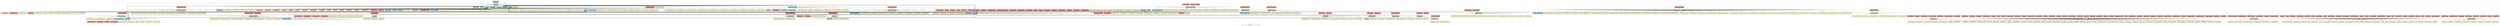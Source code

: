 digraph dependencies { node [shape="rect", style="filled", colorscheme=set312]; ranksep=0.4; compound=false; remincross=true; splines=true; splines=ortho; rankdir=LR; rankdir=TB; rankdir=BT; label=<<table BORDER="0"> <tr> <td colspan="5" align="center"><b>Legend</b></td> </tr> <tr> <td> <table BORDER="0"> <tr> <td bgcolor="#ffffb3" width="20"></td> <td>  Declarations</td> </tr> </table> </td> <td> <table BORDER="0"> <tr> <td bgcolor="#8dd3c7" width="20"></td> <td>  Module</td> </tr> </table> </td> <td> <table BORDER="0"> <tr> <td bgcolor="#80b1d3" width="20"></td> <td>  Bootstrap</td> </tr> </table> </td> <td> <table BORDER="0"> <tr> <td bgcolor="#fdb462" width="20"></td> <td>  Providers</td> </tr> </table> </td> <td> <table BORDER="0"> <tr> <td bgcolor="#fb8072" width="20"></td> <td>  Exports</td> </tr> </table> </td> </tr></table>>; ratio=compress; fontname="sans-serif";  subgraph "cluster_AppModule" { label=""; style="dotted";node [shape="folder", fillcolor=1]; subgraph cluster_AppModule_declarations { style="solid";node [style="filled", shape="rect"]; node [fillcolor=2]; "AppComponent"; }  "AppComponent" -> "AppModule" [style="solid", lhead="cluster_AppModule" ltail="cluster_AppModule_declarations"]; subgraph "cluster_AppModule_AppComponent_providers" { style="solid";  }    subgraph cluster_AppModule_imports { style="solid"; node [style="filled", fillcolor=1, shape="rect"];    "AppRoutingModule" [label="AppRoutingModule", shape="folder"];    "AuthModule" [label="AuthModule", shape="folder"];    "CollectionModule" [label="CollectionModule", shape="folder"];    "CoreModule" [label="CoreModule", shape="folder"];    "DialogModule" [label="DialogModule", shape="folder"];    "ViewModule" [label="ViewModule", shape="folder"];    "WorkspaceModule" [label="WorkspaceModule", shape="folder"];   }    "AppRoutingModule" -> "AppModule" [lhead="cluster_AppModule", ltail="cluster_AppModule_imports"];    "AuthModule" -> "AppModule" [lhead="cluster_AppModule", ltail="cluster_AppModule_imports"];    "CollectionModule" -> "AppModule" [lhead="cluster_AppModule", ltail="cluster_AppModule_imports"];    "CoreModule" -> "AppModule" [lhead="cluster_AppModule", ltail="cluster_AppModule_imports"];    "DialogModule" -> "AppModule" [lhead="cluster_AppModule", ltail="cluster_AppModule_imports"];    "ViewModule" -> "AppModule" [lhead="cluster_AppModule", ltail="cluster_AppModule_imports"];    "WorkspaceModule" -> "AppModule" [lhead="cluster_AppModule", ltail="cluster_AppModule_imports"];     subgraph cluster_AppModule_exports { style="solid";node [style="filled", fillcolor=4, shape="rect"];}    subgraph cluster_AppModule_bootstrap { style="solid"; node [style="filled", fillcolor=5, shape="rect"];  "AppComponent " [label="AppComponent ", shape="rect"]  }  "AppModule" -> "AppComponent " [style="dotted", lhead="cluster_AppModule_bootstrap" ltail="cluster_AppModule"];    subgraph cluster_AppModule_providers { style="solid"; node [style="filled", fillcolor=6, shape="rect"];   }     }  subgraph "cluster_AppRoutingModule" { label=""; style="dotted";node [shape="folder", fillcolor=1]; subgraph cluster_AppRoutingModule_declarations { style="solid";node [style="filled", shape="rect"]; }    subgraph cluster_AppRoutingModule_imports { style="solid"; node [style="filled", fillcolor=1, shape="rect"];   }     subgraph cluster_AppRoutingModule_exports { style="solid";node [style="filled", fillcolor=4, shape="rect"];}    subgraph cluster_AppRoutingModule_bootstrap { style="solid"; node [style="filled", fillcolor=5, shape="rect"];  }    subgraph cluster_AppRoutingModule_providers { style="solid"; node [style="filled", fillcolor=6, shape="rect"];   }     }  subgraph "cluster_AppStoreModule" { label=""; style="dotted";node [shape="folder", fillcolor=1]; subgraph cluster_AppStoreModule_declarations { style="solid";node [style="filled", shape="rect"]; }    subgraph cluster_AppStoreModule_imports { style="solid"; node [style="filled", fillcolor=1, shape="rect"];   }     subgraph cluster_AppStoreModule_exports { style="solid";node [style="filled", fillcolor=4, shape="rect"];}    subgraph cluster_AppStoreModule_bootstrap { style="solid"; node [style="filled", fillcolor=5, shape="rect"];  }    subgraph cluster_AppStoreModule_providers { style="solid"; node [style="filled", fillcolor=6, shape="rect"];   }     }  subgraph "cluster_AuthModule" { label=""; style="dotted";node [shape="folder", fillcolor=1]; subgraph cluster_AuthModule_declarations { style="solid";node [style="filled", shape="rect"]; node [fillcolor=2]; "AgreementComponent"; node [fillcolor=2]; "AuthCallbackComponent"; node [fillcolor=2]; "LogoutComponent"; node [fillcolor=2]; "SessionExpiredComponent"; }  "AgreementComponent" -> "AuthModule" [style="solid", lhead="cluster_AuthModule" ltail="cluster_AuthModule_declarations"]; subgraph "cluster_AuthModule_AgreementComponent_providers" { style="solid";  }  "AuthCallbackComponent" -> "AuthModule" [style="solid", lhead="cluster_AuthModule" ltail="cluster_AuthModule_declarations"]; subgraph "cluster_AuthModule_AuthCallbackComponent_providers" { style="solid";  }  "LogoutComponent" -> "AuthModule" [style="solid", lhead="cluster_AuthModule" ltail="cluster_AuthModule_declarations"]; subgraph "cluster_AuthModule_LogoutComponent_providers" { style="solid";  }  "SessionExpiredComponent" -> "AuthModule" [style="solid", lhead="cluster_AuthModule" ltail="cluster_AuthModule_declarations"]; subgraph "cluster_AuthModule_SessionExpiredComponent_providers" { style="solid";  }    subgraph cluster_AuthModule_imports { style="solid"; node [style="filled", fillcolor=1, shape="rect"];    "AuthRoutingModule" [label="AuthRoutingModule", shape="folder"];    "SharedModule" [label="SharedModule", shape="folder"];   }    "AuthRoutingModule" -> "AuthModule" [lhead="cluster_AuthModule", ltail="cluster_AuthModule_imports"];    "SharedModule" -> "AuthModule" [lhead="cluster_AuthModule", ltail="cluster_AuthModule_imports"];     subgraph cluster_AuthModule_exports { style="solid";node [style="filled", fillcolor=4, shape="rect"];}    subgraph cluster_AuthModule_bootstrap { style="solid"; node [style="filled", fillcolor=5, shape="rect"];  }    subgraph cluster_AuthModule_providers { style="solid"; node [style="filled", fillcolor=6, shape="rect"];   }     }  subgraph "cluster_AuthRoutingModule" { label=""; style="dotted";node [shape="folder", fillcolor=1]; subgraph cluster_AuthRoutingModule_declarations { style="solid";node [style="filled", shape="rect"]; }    subgraph cluster_AuthRoutingModule_imports { style="solid"; node [style="filled", fillcolor=1, shape="rect"];   }     subgraph cluster_AuthRoutingModule_exports { style="solid";node [style="filled", fillcolor=4, shape="rect"];}    subgraph cluster_AuthRoutingModule_bootstrap { style="solid"; node [style="filled", fillcolor=5, shape="rect"];  }    subgraph cluster_AuthRoutingModule_providers { style="solid"; node [style="filled", fillcolor=6, shape="rect"];   }     }  subgraph "cluster_ChartPerspectiveModule" { label=""; style="dotted";node [shape="folder", fillcolor=1]; subgraph cluster_ChartPerspectiveModule_declarations { style="solid";node [style="filled", shape="rect"]; node [fillcolor=2]; "ChartConfigComponent"; node [fillcolor=2]; "ChartPerspectiveComponent"; node [fillcolor=2]; "ChartVisualizationComponent"; }  "ChartConfigComponent" -> "ChartPerspectiveModule" [style="solid", lhead="cluster_ChartPerspectiveModule" ltail="cluster_ChartPerspectiveModule_declarations"]; subgraph "cluster_ChartPerspectiveModule_ChartConfigComponent_providers" { style="solid";  }  "ChartPerspectiveComponent" -> "ChartPerspectiveModule" [style="solid", lhead="cluster_ChartPerspectiveModule" ltail="cluster_ChartPerspectiveModule_declarations"]; subgraph "cluster_ChartPerspectiveModule_ChartPerspectiveComponent_providers" { style="solid";  }  "ChartVisualizationComponent" -> "ChartPerspectiveModule" [style="solid", lhead="cluster_ChartPerspectiveModule" ltail="cluster_ChartPerspectiveModule_declarations"]; subgraph "cluster_ChartPerspectiveModule_ChartVisualizationComponent_providers" { style="solid";  }    subgraph cluster_ChartPerspectiveModule_imports { style="solid"; node [style="filled", fillcolor=1, shape="rect"];    "ChartPerspectiveRoutingModule" [label="ChartPerspectiveRoutingModule", shape="folder"];    "PickerModule" [label="PickerModule", shape="folder"];    "SharedModule" [label="SharedModule", shape="folder"];   }    "ChartPerspectiveRoutingModule" -> "ChartPerspectiveModule" [lhead="cluster_ChartPerspectiveModule", ltail="cluster_ChartPerspectiveModule_imports"];    "PickerModule" -> "ChartPerspectiveModule" [lhead="cluster_ChartPerspectiveModule", ltail="cluster_ChartPerspectiveModule_imports"];    "SharedModule" -> "ChartPerspectiveModule" [lhead="cluster_ChartPerspectiveModule", ltail="cluster_ChartPerspectiveModule_imports"];     subgraph cluster_ChartPerspectiveModule_exports { style="solid";node [style="filled", fillcolor=4, shape="rect"];"ChartPerspectiveComponent " [label="ChartPerspectiveComponent ", shape="rect"]}  "ChartPerspectiveModule" -> "ChartPerspectiveComponent " [style="dashed", ltail="cluster_ChartPerspectiveModule" lhead="cluster_ChartPerspectiveModule_exports"];    subgraph cluster_ChartPerspectiveModule_bootstrap { style="solid"; node [style="filled", fillcolor=5, shape="rect"];  }    subgraph cluster_ChartPerspectiveModule_providers { style="solid"; node [style="filled", fillcolor=6, shape="rect"];   }     }  subgraph "cluster_ChartPerspectiveRoutingModule" { label=""; style="dotted";node [shape="folder", fillcolor=1]; subgraph cluster_ChartPerspectiveRoutingModule_declarations { style="solid";node [style="filled", shape="rect"]; }    subgraph cluster_ChartPerspectiveRoutingModule_imports { style="solid"; node [style="filled", fillcolor=1, shape="rect"];   }     subgraph cluster_ChartPerspectiveRoutingModule_exports { style="solid";node [style="filled", fillcolor=4, shape="rect"];}    subgraph cluster_ChartPerspectiveRoutingModule_bootstrap { style="solid"; node [style="filled", fillcolor=5, shape="rect"];  }    subgraph cluster_ChartPerspectiveRoutingModule_providers { style="solid"; node [style="filled", fillcolor=6, shape="rect"];   }     }  subgraph "cluster_ChartPipesModule" { label=""; style="dotted";node [shape="folder", fillcolor=1]; subgraph cluster_ChartPipesModule_declarations { style="solid";node [style="filled", shape="rect"]; node [fillcolor=2]; "AttributeNamePipe"; node [fillcolor=2]; "AxisSelectEmptyValuePipe"; node [fillcolor=2]; "AxisSelectItemsPipe"; node [fillcolor=2]; "ChartTypesToSelectPipe"; node [fillcolor=2]; "ConfigAxisByTypePipe"; node [fillcolor=2]; "DisplayablePipe"; node [fillcolor=2]; "ShowAxisSelectPipe"; }  "AttributeNamePipe" -> "ChartPipesModule" [style="solid", lhead="cluster_ChartPipesModule" ltail="cluster_ChartPipesModule_declarations"]; subgraph "cluster_ChartPipesModule_AttributeNamePipe_providers" { style="solid";  }  "AxisSelectEmptyValuePipe" -> "ChartPipesModule" [style="solid", lhead="cluster_ChartPipesModule" ltail="cluster_ChartPipesModule_declarations"]; subgraph "cluster_ChartPipesModule_AxisSelectEmptyValuePipe_providers" { style="solid";  }  "AxisSelectItemsPipe" -> "ChartPipesModule" [style="solid", lhead="cluster_ChartPipesModule" ltail="cluster_ChartPipesModule_declarations"]; subgraph "cluster_ChartPipesModule_AxisSelectItemsPipe_providers" { style="solid";  }  "ChartTypesToSelectPipe" -> "ChartPipesModule" [style="solid", lhead="cluster_ChartPipesModule" ltail="cluster_ChartPipesModule_declarations"]; subgraph "cluster_ChartPipesModule_ChartTypesToSelectPipe_providers" { style="solid";  }  "ConfigAxisByTypePipe" -> "ChartPipesModule" [style="solid", lhead="cluster_ChartPipesModule" ltail="cluster_ChartPipesModule_declarations"]; subgraph "cluster_ChartPipesModule_ConfigAxisByTypePipe_providers" { style="solid";  }  "DisplayablePipe" -> "ChartPipesModule" [style="solid", lhead="cluster_ChartPipesModule" ltail="cluster_ChartPipesModule_declarations"]; subgraph "cluster_ChartPipesModule_DisplayablePipe_providers" { style="solid";  }  "ShowAxisSelectPipe" -> "ChartPipesModule" [style="solid", lhead="cluster_ChartPipesModule" ltail="cluster_ChartPipesModule_declarations"]; subgraph "cluster_ChartPipesModule_ShowAxisSelectPipe_providers" { style="solid";  }    subgraph cluster_ChartPipesModule_imports { style="solid"; node [style="filled", fillcolor=1, shape="rect"];   }     subgraph cluster_ChartPipesModule_exports { style="solid";node [style="filled", fillcolor=4, shape="rect"];"AttributeNamePipe " [label="AttributeNamePipe ", shape="rect"]"AxisSelectEmptyValuePipe " [label="AxisSelectEmptyValuePipe ", shape="rect"]"AxisSelectItemsPipe " [label="AxisSelectItemsPipe ", shape="rect"]"ChartTypesToSelectPipe " [label="ChartTypesToSelectPipe ", shape="rect"]"ConfigAxisByTypePipe " [label="ConfigAxisByTypePipe ", shape="rect"]"DisplayablePipe " [label="DisplayablePipe ", shape="rect"]"ShowAxisSelectPipe " [label="ShowAxisSelectPipe ", shape="rect"]}  "ChartPipesModule" -> "AttributeNamePipe " [style="dashed", ltail="cluster_ChartPipesModule" lhead="cluster_ChartPipesModule_exports"];  "ChartPipesModule" -> "AxisSelectEmptyValuePipe " [style="dashed", ltail="cluster_ChartPipesModule" lhead="cluster_ChartPipesModule_exports"];  "ChartPipesModule" -> "AxisSelectItemsPipe " [style="dashed", ltail="cluster_ChartPipesModule" lhead="cluster_ChartPipesModule_exports"];  "ChartPipesModule" -> "ChartTypesToSelectPipe " [style="dashed", ltail="cluster_ChartPipesModule" lhead="cluster_ChartPipesModule_exports"];  "ChartPipesModule" -> "ConfigAxisByTypePipe " [style="dashed", ltail="cluster_ChartPipesModule" lhead="cluster_ChartPipesModule_exports"];  "ChartPipesModule" -> "DisplayablePipe " [style="dashed", ltail="cluster_ChartPipesModule" lhead="cluster_ChartPipesModule_exports"];  "ChartPipesModule" -> "ShowAxisSelectPipe " [style="dashed", ltail="cluster_ChartPipesModule" lhead="cluster_ChartPipesModule_exports"];    subgraph cluster_ChartPipesModule_bootstrap { style="solid"; node [style="filled", fillcolor=5, shape="rect"];  }    subgraph cluster_ChartPipesModule_providers { style="solid"; node [style="filled", fillcolor=6, shape="rect"];   }     }  subgraph "cluster_CollapsibleSidebarModule" { label=""; style="dotted";node [shape="folder", fillcolor=1]; subgraph cluster_CollapsibleSidebarModule_declarations { style="solid";node [style="filled", shape="rect"]; node [fillcolor=2]; "CollapsibleSidebarComponent"; node [fillcolor=2]; "CollapsibleSidebarToggleComponent"; }  "CollapsibleSidebarComponent" -> "CollapsibleSidebarModule" [style="solid", lhead="cluster_CollapsibleSidebarModule" ltail="cluster_CollapsibleSidebarModule_declarations"]; subgraph "cluster_CollapsibleSidebarModule_CollapsibleSidebarComponent_providers" { style="solid";  }  "CollapsibleSidebarToggleComponent" -> "CollapsibleSidebarModule" [style="solid", lhead="cluster_CollapsibleSidebarModule" ltail="cluster_CollapsibleSidebarModule_declarations"]; subgraph "cluster_CollapsibleSidebarModule_CollapsibleSidebarToggleComponent_providers" { style="solid";  }    subgraph cluster_CollapsibleSidebarModule_imports { style="solid"; node [style="filled", fillcolor=1, shape="rect"];   }     subgraph cluster_CollapsibleSidebarModule_exports { style="solid";node [style="filled", fillcolor=4, shape="rect"];"CollapsibleSidebarComponent " [label="CollapsibleSidebarComponent ", shape="rect"]}  "CollapsibleSidebarModule" -> "CollapsibleSidebarComponent " [style="dashed", ltail="cluster_CollapsibleSidebarModule" lhead="cluster_CollapsibleSidebarModule_exports"];    subgraph cluster_CollapsibleSidebarModule_bootstrap { style="solid"; node [style="filled", fillcolor=5, shape="rect"];  }    subgraph cluster_CollapsibleSidebarModule_providers { style="solid"; node [style="filled", fillcolor=6, shape="rect"];   }     }  subgraph "cluster_CollectionModule" { label=""; style="dotted";node [shape="folder", fillcolor=1]; subgraph cluster_CollectionModule_declarations { style="solid";node [style="filled", shape="rect"]; node [fillcolor=2]; "AttributeFilterPipe"; node [fillcolor=2]; "CollectionAttributesComponent"; node [fillcolor=2]; "CollectionLinkTypesComponent"; node [fillcolor=2]; "CollectionSettingsComponent"; node [fillcolor=2]; "CollectionUsersComponent"; node [fillcolor=2]; "LinkTypeComponent"; node [fillcolor=2]; "LinkTypeFilterPipe"; }  "AttributeFilterPipe" -> "CollectionModule" [style="solid", lhead="cluster_CollectionModule" ltail="cluster_CollectionModule_declarations"]; subgraph "cluster_CollectionModule_AttributeFilterPipe_providers" { style="solid";  }  "CollectionAttributesComponent" -> "CollectionModule" [style="solid", lhead="cluster_CollectionModule" ltail="cluster_CollectionModule_declarations"]; subgraph "cluster_CollectionModule_CollectionAttributesComponent_providers" { style="solid";  }  "CollectionLinkTypesComponent" -> "CollectionModule" [style="solid", lhead="cluster_CollectionModule" ltail="cluster_CollectionModule_declarations"]; subgraph "cluster_CollectionModule_CollectionLinkTypesComponent_providers" { style="solid";  }  "CollectionSettingsComponent" -> "CollectionModule" [style="solid", lhead="cluster_CollectionModule" ltail="cluster_CollectionModule_declarations"]; subgraph "cluster_CollectionModule_CollectionSettingsComponent_providers" { style="solid";  }  "CollectionUsersComponent" -> "CollectionModule" [style="solid", lhead="cluster_CollectionModule" ltail="cluster_CollectionModule_declarations"]; subgraph "cluster_CollectionModule_CollectionUsersComponent_providers" { style="solid";  }  "LinkTypeComponent" -> "CollectionModule" [style="solid", lhead="cluster_CollectionModule" ltail="cluster_CollectionModule_declarations"]; subgraph "cluster_CollectionModule_LinkTypeComponent_providers" { style="solid";  }  "LinkTypeFilterPipe" -> "CollectionModule" [style="solid", lhead="cluster_CollectionModule" ltail="cluster_CollectionModule_declarations"]; subgraph "cluster_CollectionModule_LinkTypeFilterPipe_providers" { style="solid";  }    subgraph cluster_CollectionModule_imports { style="solid"; node [style="filled", fillcolor=1, shape="rect"];    "CollectionRoutingModule" [label="CollectionRoutingModule", shape="folder"];    "PickerModule" [label="PickerModule", shape="folder"];    "SharedModule" [label="SharedModule", shape="folder"];    "UsersModule" [label="UsersModule", shape="folder"];   }    "CollectionRoutingModule" -> "CollectionModule" [lhead="cluster_CollectionModule", ltail="cluster_CollectionModule_imports"];    "PickerModule" -> "CollectionModule" [lhead="cluster_CollectionModule", ltail="cluster_CollectionModule_imports"];    "SharedModule" -> "CollectionModule" [lhead="cluster_CollectionModule", ltail="cluster_CollectionModule_imports"];    "UsersModule" -> "CollectionModule" [lhead="cluster_CollectionModule", ltail="cluster_CollectionModule_imports"];     subgraph cluster_CollectionModule_exports { style="solid";node [style="filled", fillcolor=4, shape="rect"];}    subgraph cluster_CollectionModule_bootstrap { style="solid"; node [style="filled", fillcolor=5, shape="rect"];  }    subgraph cluster_CollectionModule_providers { style="solid"; node [style="filled", fillcolor=6, shape="rect"];   }     }  subgraph "cluster_CollectionRoutingModule" { label=""; style="dotted";node [shape="folder", fillcolor=1]; subgraph cluster_CollectionRoutingModule_declarations { style="solid";node [style="filled", shape="rect"]; }    subgraph cluster_CollectionRoutingModule_imports { style="solid"; node [style="filled", fillcolor=1, shape="rect"];   }     subgraph cluster_CollectionRoutingModule_exports { style="solid";node [style="filled", fillcolor=4, shape="rect"];}    subgraph cluster_CollectionRoutingModule_bootstrap { style="solid"; node [style="filled", fillcolor=5, shape="rect"];  }    subgraph cluster_CollectionRoutingModule_providers { style="solid"; node [style="filled", fillcolor=6, shape="rect"];   }     }  subgraph "cluster_CoreModule" { label=""; style="dotted";node [shape="folder", fillcolor=1]; subgraph cluster_CoreModule_declarations { style="solid";node [style="filled", shape="rect"]; node [fillcolor=2]; "HomeComponent"; }  "HomeComponent" -> "CoreModule" [style="solid", lhead="cluster_CoreModule" ltail="cluster_CoreModule_declarations"]; subgraph "cluster_CoreModule_HomeComponent_providers" { style="solid";  }    subgraph cluster_CoreModule_imports { style="solid"; node [style="filled", fillcolor=1, shape="rect"];    "AppStoreModule" [label="AppStoreModule", shape="folder"];    "GuardsModule" [label="GuardsModule", shape="folder"];    "NotificationsModule" [label="NotificationsModule", shape="folder"];    "SharedModule" [label="SharedModule", shape="folder"];   }    "AppStoreModule" -> "CoreModule" [lhead="cluster_CoreModule", ltail="cluster_CoreModule_imports"];    "GuardsModule" -> "CoreModule" [lhead="cluster_CoreModule", ltail="cluster_CoreModule_imports"];    "NotificationsModule" -> "CoreModule" [lhead="cluster_CoreModule", ltail="cluster_CoreModule_imports"];    "SharedModule" -> "CoreModule" [lhead="cluster_CoreModule", ltail="cluster_CoreModule_imports"];     subgraph cluster_CoreModule_exports { style="solid";node [style="filled", fillcolor=4, shape="rect"];"HomeComponent " [label="HomeComponent ", shape="rect"]"NotificationsModule " [label="NotificationsModule ", shape="rect"]}  "CoreModule" -> "HomeComponent " [style="dashed", ltail="cluster_CoreModule" lhead="cluster_CoreModule_exports"];  "CoreModule" -> "NotificationsModule " [style="dashed", ltail="cluster_CoreModule" lhead="cluster_CoreModule_exports"];    subgraph cluster_CoreModule_bootstrap { style="solid"; node [style="filled", fillcolor=5, shape="rect"];  }    subgraph cluster_CoreModule_providers { style="solid"; node [style="filled", fillcolor=6, shape="rect"];    "CollectionService" [label="CollectionService", shape="oval"];    "CollectionValidators" [label="CollectionValidators", shape="oval"];    "DocumentService" [label="DocumentService", shape="oval"];    "EventService" [label="EventService", shape="oval"];    "GroupService" [label="GroupService", shape="oval"];    "ImportService" [label="ImportService", shape="oval"];    "LinkInstanceService" [label="LinkInstanceService", shape="oval"];    "LinkTypeService" [label="LinkTypeService", shape="oval"];    "OrganizationService" [label="OrganizationService", shape="oval"];    "OrganizationValidators" [label="OrganizationValidators", shape="oval"];    "ProjectService" [label="ProjectService", shape="oval"];    "ProjectValidators" [label="ProjectValidators", shape="oval"];    "SearchService" [label="SearchService", shape="oval"];    "UserService" [label="UserService", shape="oval"];    "ViewService" [label="ViewService", shape="oval"];   }    "CollectionService" -> "CoreModule" [lhead="cluster_CoreModule", ltail="cluster_CoreModule_providers"];    "CollectionValidators" -> "CoreModule" [lhead="cluster_CoreModule", ltail="cluster_CoreModule_providers"];    "DocumentService" -> "CoreModule" [lhead="cluster_CoreModule", ltail="cluster_CoreModule_providers"];    "EventService" -> "CoreModule" [lhead="cluster_CoreModule", ltail="cluster_CoreModule_providers"];    "GroupService" -> "CoreModule" [lhead="cluster_CoreModule", ltail="cluster_CoreModule_providers"];    "ImportService" -> "CoreModule" [lhead="cluster_CoreModule", ltail="cluster_CoreModule_providers"];    "LinkInstanceService" -> "CoreModule" [lhead="cluster_CoreModule", ltail="cluster_CoreModule_providers"];    "LinkTypeService" -> "CoreModule" [lhead="cluster_CoreModule", ltail="cluster_CoreModule_providers"];    "OrganizationService" -> "CoreModule" [lhead="cluster_CoreModule", ltail="cluster_CoreModule_providers"];    "OrganizationValidators" -> "CoreModule" [lhead="cluster_CoreModule", ltail="cluster_CoreModule_providers"];    "ProjectService" -> "CoreModule" [lhead="cluster_CoreModule", ltail="cluster_CoreModule_providers"];    "ProjectValidators" -> "CoreModule" [lhead="cluster_CoreModule", ltail="cluster_CoreModule_providers"];    "SearchService" -> "CoreModule" [lhead="cluster_CoreModule", ltail="cluster_CoreModule_providers"];    "UserService" -> "CoreModule" [lhead="cluster_CoreModule", ltail="cluster_CoreModule_providers"];    "ViewService" -> "CoreModule" [lhead="cluster_CoreModule", ltail="cluster_CoreModule_providers"];     }  subgraph "cluster_DetailPerspectiveModule" { label=""; style="dotted";node [shape="folder", fillcolor=1]; subgraph cluster_DetailPerspectiveModule_declarations { style="solid";node [style="filled", shape="rect"]; node [fillcolor=2]; "DetailPerspectiveComponent"; }  "DetailPerspectiveComponent" -> "DetailPerspectiveModule" [style="solid", lhead="cluster_DetailPerspectiveModule" ltail="cluster_DetailPerspectiveModule_declarations"]; subgraph "cluster_DetailPerspectiveModule_DetailPerspectiveComponent_providers" { style="solid";  }    subgraph cluster_DetailPerspectiveModule_imports { style="solid"; node [style="filled", fillcolor=1, shape="rect"];    "DetailPerspectiveRoutingModule" [label="DetailPerspectiveRoutingModule", shape="folder"];    "SharedModule" [label="SharedModule", shape="folder"];   }    "DetailPerspectiveRoutingModule" -> "DetailPerspectiveModule" [lhead="cluster_DetailPerspectiveModule", ltail="cluster_DetailPerspectiveModule_imports"];    "SharedModule" -> "DetailPerspectiveModule" [lhead="cluster_DetailPerspectiveModule", ltail="cluster_DetailPerspectiveModule_imports"];     subgraph cluster_DetailPerspectiveModule_exports { style="solid";node [style="filled", fillcolor=4, shape="rect"];"DetailPerspectiveComponent " [label="DetailPerspectiveComponent ", shape="rect"]}  "DetailPerspectiveModule" -> "DetailPerspectiveComponent " [style="dashed", ltail="cluster_DetailPerspectiveModule" lhead="cluster_DetailPerspectiveModule_exports"];    subgraph cluster_DetailPerspectiveModule_bootstrap { style="solid"; node [style="filled", fillcolor=5, shape="rect"];  }    subgraph cluster_DetailPerspectiveModule_providers { style="solid"; node [style="filled", fillcolor=6, shape="rect"];   }     }  subgraph "cluster_DetailPerspectiveRoutingModule" { label=""; style="dotted";node [shape="folder", fillcolor=1]; subgraph cluster_DetailPerspectiveRoutingModule_declarations { style="solid";node [style="filled", shape="rect"]; }    subgraph cluster_DetailPerspectiveRoutingModule_imports { style="solid"; node [style="filled", fillcolor=1, shape="rect"];   }     subgraph cluster_DetailPerspectiveRoutingModule_exports { style="solid";node [style="filled", fillcolor=4, shape="rect"];}    subgraph cluster_DetailPerspectiveRoutingModule_bootstrap { style="solid"; node [style="filled", fillcolor=5, shape="rect"];  }    subgraph cluster_DetailPerspectiveRoutingModule_providers { style="solid"; node [style="filled", fillcolor=6, shape="rect"];   }     }  subgraph "cluster_DialogModule" { label=""; style="dotted";node [shape="folder", fillcolor=1]; subgraph cluster_DialogModule_declarations { style="solid";node [style="filled", shape="rect"]; node [fillcolor=2]; "CollectionNameInputComponent"; node [fillcolor=2]; "CreateCollectionDialogComponent"; node [fillcolor=2]; "CreateLinkDialogComponent"; node [fillcolor=2]; "CreateResourceDialogComponent"; node [fillcolor=2]; "DialogBaseComponent"; node [fillcolor=2]; "FeedbackDialogComponent"; node [fillcolor=2]; "LinkNameInputComponent"; node [fillcolor=2]; "OverwriteViewDialogComponent"; node [fillcolor=2]; "ResourceCodeInputComponent"; node [fillcolor=2]; "ResourceNameInputComponent"; }  "CollectionNameInputComponent" -> "DialogModule" [style="solid", lhead="cluster_DialogModule" ltail="cluster_DialogModule_declarations"]; subgraph "cluster_DialogModule_CollectionNameInputComponent_providers" { style="solid";  }  "CreateCollectionDialogComponent" -> "DialogModule" [style="solid", lhead="cluster_DialogModule" ltail="cluster_DialogModule_declarations"]; subgraph "cluster_DialogModule_CreateCollectionDialogComponent_providers" { style="solid";  }  "CreateLinkDialogComponent" -> "DialogModule" [style="solid", lhead="cluster_DialogModule" ltail="cluster_DialogModule_declarations"]; subgraph "cluster_DialogModule_CreateLinkDialogComponent_providers" { style="solid";  }  "CreateResourceDialogComponent" -> "DialogModule" [style="solid", lhead="cluster_DialogModule" ltail="cluster_DialogModule_declarations"]; subgraph "cluster_DialogModule_CreateResourceDialogComponent_providers" { style="solid";  }  "DialogBaseComponent" -> "DialogModule" [style="solid", lhead="cluster_DialogModule" ltail="cluster_DialogModule_declarations"]; subgraph "cluster_DialogModule_DialogBaseComponent_providers" { style="solid";  }  "FeedbackDialogComponent" -> "DialogModule" [style="solid", lhead="cluster_DialogModule" ltail="cluster_DialogModule_declarations"]; subgraph "cluster_DialogModule_FeedbackDialogComponent_providers" { style="solid";  }  "LinkNameInputComponent" -> "DialogModule" [style="solid", lhead="cluster_DialogModule" ltail="cluster_DialogModule_declarations"]; subgraph "cluster_DialogModule_LinkNameInputComponent_providers" { style="solid";  }  "OverwriteViewDialogComponent" -> "DialogModule" [style="solid", lhead="cluster_DialogModule" ltail="cluster_DialogModule_declarations"]; subgraph "cluster_DialogModule_OverwriteViewDialogComponent_providers" { style="solid";  }  "ResourceCodeInputComponent" -> "DialogModule" [style="solid", lhead="cluster_DialogModule" ltail="cluster_DialogModule_declarations"]; subgraph "cluster_DialogModule_ResourceCodeInputComponent_providers" { style="solid";  }  "ResourceNameInputComponent" -> "DialogModule" [style="solid", lhead="cluster_DialogModule" ltail="cluster_DialogModule_declarations"]; subgraph "cluster_DialogModule_ResourceNameInputComponent_providers" { style="solid";  }    subgraph cluster_DialogModule_imports { style="solid"; node [style="filled", fillcolor=1, shape="rect"];    "DialogRoutingModule" [label="DialogRoutingModule", shape="folder"];    "DialogWrapperModule" [label="DialogWrapperModule", shape="folder"];    "PickerModule" [label="PickerModule", shape="folder"];    "ShareViewDialogModule" [label="ShareViewDialogModule", shape="folder"];    "SharedModule" [label="SharedModule", shape="folder"];   }    "DialogRoutingModule" -> "DialogModule" [lhead="cluster_DialogModule", ltail="cluster_DialogModule_imports"];    "DialogWrapperModule" -> "DialogModule" [lhead="cluster_DialogModule", ltail="cluster_DialogModule_imports"];    "PickerModule" -> "DialogModule" [lhead="cluster_DialogModule", ltail="cluster_DialogModule_imports"];    "ShareViewDialogModule" -> "DialogModule" [lhead="cluster_DialogModule", ltail="cluster_DialogModule_imports"];    "SharedModule" -> "DialogModule" [lhead="cluster_DialogModule", ltail="cluster_DialogModule_imports"];     subgraph cluster_DialogModule_exports { style="solid";node [style="filled", fillcolor=4, shape="rect"];"DialogBaseComponent " [label="DialogBaseComponent ", shape="rect"]}  "DialogModule" -> "DialogBaseComponent " [style="dashed", ltail="cluster_DialogModule" lhead="cluster_DialogModule_exports"];    subgraph cluster_DialogModule_bootstrap { style="solid"; node [style="filled", fillcolor=5, shape="rect"];  }    subgraph cluster_DialogModule_providers { style="solid"; node [style="filled", fillcolor=6, shape="rect"];    "DialogService" [label="DialogService", shape="oval"];   }    "DialogService" -> "DialogModule" [lhead="cluster_DialogModule", ltail="cluster_DialogModule_providers"];     }  subgraph "cluster_DialogRoutingModule" { label=""; style="dotted";node [shape="folder", fillcolor=1]; subgraph cluster_DialogRoutingModule_declarations { style="solid";node [style="filled", shape="rect"]; }    subgraph cluster_DialogRoutingModule_imports { style="solid"; node [style="filled", fillcolor=1, shape="rect"];   }     subgraph cluster_DialogRoutingModule_exports { style="solid";node [style="filled", fillcolor=4, shape="rect"];}    subgraph cluster_DialogRoutingModule_bootstrap { style="solid"; node [style="filled", fillcolor=5, shape="rect"];  }    subgraph cluster_DialogRoutingModule_providers { style="solid"; node [style="filled", fillcolor=6, shape="rect"];   }     }  subgraph "cluster_DialogWrapperModule" { label=""; style="dotted";node [shape="folder", fillcolor=1]; subgraph cluster_DialogWrapperModule_declarations { style="solid";node [style="filled", shape="rect"]; node [fillcolor=2]; "DialogWrapperComponent"; }  "DialogWrapperComponent" -> "DialogWrapperModule" [style="solid", lhead="cluster_DialogWrapperModule" ltail="cluster_DialogWrapperModule_declarations"]; subgraph "cluster_DialogWrapperModule_DialogWrapperComponent_providers" { style="solid";  }    subgraph cluster_DialogWrapperModule_imports { style="solid"; node [style="filled", fillcolor=1, shape="rect"];    "SharedModule" [label="SharedModule", shape="folder"];   }    "SharedModule" -> "DialogWrapperModule" [lhead="cluster_DialogWrapperModule", ltail="cluster_DialogWrapperModule_imports"];     subgraph cluster_DialogWrapperModule_exports { style="solid";node [style="filled", fillcolor=4, shape="rect"];"DialogWrapperComponent " [label="DialogWrapperComponent ", shape="rect"]}  "DialogWrapperModule" -> "DialogWrapperComponent " [style="dashed", ltail="cluster_DialogWrapperModule" lhead="cluster_DialogWrapperModule_exports"];    subgraph cluster_DialogWrapperModule_bootstrap { style="solid"; node [style="filled", fillcolor=5, shape="rect"];  }    subgraph cluster_DialogWrapperModule_providers { style="solid"; node [style="filled", fillcolor=6, shape="rect"];   }     }  subgraph "cluster_DirectivesModule" { label=""; style="dotted";node [shape="folder", fillcolor=1]; subgraph cluster_DirectivesModule_declarations { style="solid";node [style="filled", shape="rect"]; node [fillcolor=2]; "NgVarDirective"; node [fillcolor=2]; "TrimValueAccessor"; }  "NgVarDirective" -> "DirectivesModule" [style="solid", lhead="cluster_DirectivesModule" ltail="cluster_DirectivesModule_declarations"]; subgraph "cluster_DirectivesModule_NgVarDirective_providers" { style="solid";  }  "TrimValueAccessor" -> "DirectivesModule" [style="solid", lhead="cluster_DirectivesModule" ltail="cluster_DirectivesModule_declarations"]; subgraph "cluster_DirectivesModule_TrimValueAccessor_providers" { style="solid";  }    subgraph cluster_DirectivesModule_imports { style="solid"; node [style="filled", fillcolor=1, shape="rect"];   }     subgraph cluster_DirectivesModule_exports { style="solid";node [style="filled", fillcolor=4, shape="rect"];"NgVarDirective " [label="NgVarDirective ", shape="rect"]"TrimValueAccessor " [label="TrimValueAccessor ", shape="rect"]}  "DirectivesModule" -> "NgVarDirective " [style="dashed", ltail="cluster_DirectivesModule" lhead="cluster_DirectivesModule_exports"];  "DirectivesModule" -> "TrimValueAccessor " [style="dashed", ltail="cluster_DirectivesModule" lhead="cluster_DirectivesModule_exports"];    subgraph cluster_DirectivesModule_bootstrap { style="solid"; node [style="filled", fillcolor=5, shape="rect"];  }    subgraph cluster_DirectivesModule_providers { style="solid"; node [style="filled", fillcolor=6, shape="rect"];   }     }  subgraph "cluster_DocumentHintsModule" { label=""; style="dotted";node [shape="folder", fillcolor=1]; subgraph cluster_DocumentHintsModule_declarations { style="solid";node [style="filled", shape="rect"]; node [fillcolor=2]; "DocumentHintColumnOffsetPipe"; node [fillcolor=2]; "DocumentHintsComponent"; }  "DocumentHintColumnOffsetPipe" -> "DocumentHintsModule" [style="solid", lhead="cluster_DocumentHintsModule" ltail="cluster_DocumentHintsModule_declarations"]; subgraph "cluster_DocumentHintsModule_DocumentHintColumnOffsetPipe_providers" { style="solid";  }  "DocumentHintsComponent" -> "DocumentHintsModule" [style="solid", lhead="cluster_DocumentHintsModule" ltail="cluster_DocumentHintsModule_declarations"]; subgraph "cluster_DocumentHintsModule_DocumentHintsComponent_providers" { style="solid";  }    subgraph cluster_DocumentHintsModule_imports { style="solid"; node [style="filled", fillcolor=1, shape="rect"];   }     subgraph cluster_DocumentHintsModule_exports { style="solid";node [style="filled", fillcolor=4, shape="rect"];"DocumentHintsComponent " [label="DocumentHintsComponent ", shape="rect"]}  "DocumentHintsModule" -> "DocumentHintsComponent " [style="dashed", ltail="cluster_DocumentHintsModule" lhead="cluster_DocumentHintsModule_exports"];    subgraph cluster_DocumentHintsModule_bootstrap { style="solid"; node [style="filled", fillcolor=5, shape="rect"];  }    subgraph cluster_DocumentHintsModule_providers { style="solid"; node [style="filled", fillcolor=6, shape="rect"];   }     }  subgraph "cluster_DocumentModule" { label=""; style="dotted";node [shape="folder", fillcolor=1]; subgraph cluster_DocumentModule_declarations { style="solid";node [style="filled", shape="rect"]; node [fillcolor=2]; "DocumentDetailComponent"; node [fillcolor=2]; "KeyValueComponent"; }  "DocumentDetailComponent" -> "DocumentModule" [style="solid", lhead="cluster_DocumentModule" ltail="cluster_DocumentModule_declarations"]; subgraph "cluster_DocumentModule_DocumentDetailComponent_providers" { style="solid";  }  "KeyValueComponent" -> "DocumentModule" [style="solid", lhead="cluster_DocumentModule" ltail="cluster_DocumentModule_declarations"]; subgraph "cluster_DocumentModule_KeyValueComponent_providers" { style="solid";  }    subgraph cluster_DocumentModule_imports { style="solid"; node [style="filled", fillcolor=1, shape="rect"];    "InputModule" [label="InputModule", shape="folder"];   }    "InputModule" -> "DocumentModule" [lhead="cluster_DocumentModule", ltail="cluster_DocumentModule_imports"];     subgraph cluster_DocumentModule_exports { style="solid";node [style="filled", fillcolor=4, shape="rect"];"DocumentDetailComponent " [label="DocumentDetailComponent ", shape="rect"]}  "DocumentModule" -> "DocumentDetailComponent " [style="dashed", ltail="cluster_DocumentModule" lhead="cluster_DocumentModule_exports"];    subgraph cluster_DocumentModule_bootstrap { style="solid"; node [style="filled", fillcolor=5, shape="rect"];  }    subgraph cluster_DocumentModule_providers { style="solid"; node [style="filled", fillcolor=6, shape="rect"];   }     }  subgraph "cluster_DragAndDropModule" { label=""; style="dotted";node [shape="folder", fillcolor=1]; subgraph cluster_DragAndDropModule_declarations { style="solid";node [style="filled", shape="rect"]; node [fillcolor=2]; "DraggableDirective"; node [fillcolor=2]; "DropTargetDirective"; }  "DraggableDirective" -> "DragAndDropModule" [style="solid", lhead="cluster_DragAndDropModule" ltail="cluster_DragAndDropModule_declarations"]; subgraph "cluster_DragAndDropModule_DraggableDirective_providers" { style="solid";  }  "DropTargetDirective" -> "DragAndDropModule" [style="solid", lhead="cluster_DragAndDropModule" ltail="cluster_DragAndDropModule_declarations"]; subgraph "cluster_DragAndDropModule_DropTargetDirective_providers" { style="solid";  }    subgraph cluster_DragAndDropModule_imports { style="solid"; node [style="filled", fillcolor=1, shape="rect"];   }     subgraph cluster_DragAndDropModule_exports { style="solid";node [style="filled", fillcolor=4, shape="rect"];"DraggableDirective " [label="DraggableDirective ", shape="rect"]"DropTargetDirective " [label="DropTargetDirective ", shape="rect"]}  "DragAndDropModule" -> "DraggableDirective " [style="dashed", ltail="cluster_DragAndDropModule" lhead="cluster_DragAndDropModule_exports"];  "DragAndDropModule" -> "DropTargetDirective " [style="dashed", ltail="cluster_DragAndDropModule" lhead="cluster_DragAndDropModule_exports"];    subgraph cluster_DragAndDropModule_bootstrap { style="solid"; node [style="filled", fillcolor=5, shape="rect"];  }    subgraph cluster_DragAndDropModule_providers { style="solid"; node [style="filled", fillcolor=6, shape="rect"];    "DragService" [label="DragService", shape="oval"];   }    "DragService" -> "DragAndDropModule" [lhead="cluster_DragAndDropModule", ltail="cluster_DragAndDropModule_providers"];     }  subgraph "cluster_GuardsModule" { label=""; style="dotted";node [shape="folder", fillcolor=1]; subgraph cluster_GuardsModule_declarations { style="solid";node [style="filled", shape="rect"]; }    subgraph cluster_GuardsModule_imports { style="solid"; node [style="filled", fillcolor=1, shape="rect"];   }     subgraph cluster_GuardsModule_exports { style="solid";node [style="filled", fillcolor=4, shape="rect"];}    subgraph cluster_GuardsModule_bootstrap { style="solid"; node [style="filled", fillcolor=5, shape="rect"];  }    subgraph cluster_GuardsModule_providers { style="solid"; node [style="filled", fillcolor=6, shape="rect"];   }     }  subgraph "cluster_InputModule" { label=""; style="dotted";node [shape="folder", fillcolor=1]; subgraph cluster_InputModule_declarations { style="solid";node [style="filled", shape="rect"]; node [fillcolor=2]; "FilterBoxComponent"; node [fillcolor=2]; "InputBoxComponent"; }  "FilterBoxComponent" -> "InputModule" [style="solid", lhead="cluster_InputModule" ltail="cluster_InputModule_declarations"]; subgraph "cluster_InputModule_FilterBoxComponent_providers" { style="solid";  }  "InputBoxComponent" -> "InputModule" [style="solid", lhead="cluster_InputModule" ltail="cluster_InputModule_declarations"]; subgraph "cluster_InputModule_InputBoxComponent_providers" { style="solid";  }    subgraph cluster_InputModule_imports { style="solid"; node [style="filled", fillcolor=1, shape="rect"];   }     subgraph cluster_InputModule_exports { style="solid";node [style="filled", fillcolor=4, shape="rect"];"FilterBoxComponent " [label="FilterBoxComponent ", shape="rect"]"InputBoxComponent " [label="InputBoxComponent ", shape="rect"]}  "InputModule" -> "FilterBoxComponent " [style="dashed", ltail="cluster_InputModule" lhead="cluster_InputModule_exports"];  "InputModule" -> "InputBoxComponent " [style="dashed", ltail="cluster_InputModule" lhead="cluster_InputModule_exports"];    subgraph cluster_InputModule_bootstrap { style="solid"; node [style="filled", fillcolor=5, shape="rect"];  }    subgraph cluster_InputModule_providers { style="solid"; node [style="filled", fillcolor=6, shape="rect"];   }     }  subgraph "cluster_LinksModule" { label=""; style="dotted";node [shape="folder", fillcolor=1]; subgraph cluster_LinksModule_declarations { style="solid";node [style="filled", shape="rect"]; node [fillcolor=2]; "LinkRowsDocumentIdsPipe"; node [fillcolor=2]; "LinksComponent"; node [fillcolor=2]; "LinksListComponent"; node [fillcolor=2]; "LinksListTableBodyComponent"; node [fillcolor=2]; "LinksListTableComponent"; node [fillcolor=2]; "LinksListTableHeaderComponent"; node [fillcolor=2]; "LinksListTabsComponent"; }  "LinkRowsDocumentIdsPipe" -> "LinksModule" [style="solid", lhead="cluster_LinksModule" ltail="cluster_LinksModule_declarations"]; subgraph "cluster_LinksModule_LinkRowsDocumentIdsPipe_providers" { style="solid";  }  "LinksComponent" -> "LinksModule" [style="solid", lhead="cluster_LinksModule" ltail="cluster_LinksModule_declarations"]; subgraph "cluster_LinksModule_LinksComponent_providers" { style="solid";  }  "LinksListComponent" -> "LinksModule" [style="solid", lhead="cluster_LinksModule" ltail="cluster_LinksModule_declarations"]; subgraph "cluster_LinksModule_LinksListComponent_providers" { style="solid";  }  "LinksListTableBodyComponent" -> "LinksModule" [style="solid", lhead="cluster_LinksModule" ltail="cluster_LinksModule_declarations"]; subgraph "cluster_LinksModule_LinksListTableBodyComponent_providers" { style="solid";  }  "LinksListTableComponent" -> "LinksModule" [style="solid", lhead="cluster_LinksModule" ltail="cluster_LinksModule_declarations"]; subgraph "cluster_LinksModule_LinksListTableComponent_providers" { style="solid";  }  "LinksListTableHeaderComponent" -> "LinksModule" [style="solid", lhead="cluster_LinksModule" ltail="cluster_LinksModule_declarations"]; subgraph "cluster_LinksModule_LinksListTableHeaderComponent_providers" { style="solid";  }  "LinksListTabsComponent" -> "LinksModule" [style="solid", lhead="cluster_LinksModule" ltail="cluster_LinksModule_declarations"]; subgraph "cluster_LinksModule_LinksListTabsComponent_providers" { style="solid";  }    subgraph cluster_LinksModule_imports { style="solid"; node [style="filled", fillcolor=1, shape="rect"];    "DocumentHintsModule" [label="DocumentHintsModule", shape="folder"];    "InputModule" [label="InputModule", shape="folder"];    "PickerModule" [label="PickerModule", shape="folder"];   }    "DocumentHintsModule" -> "LinksModule" [lhead="cluster_LinksModule", ltail="cluster_LinksModule_imports"];    "InputModule" -> "LinksModule" [lhead="cluster_LinksModule", ltail="cluster_LinksModule_imports"];    "PickerModule" -> "LinksModule" [lhead="cluster_LinksModule", ltail="cluster_LinksModule_imports"];     subgraph cluster_LinksModule_exports { style="solid";node [style="filled", fillcolor=4, shape="rect"];"LinksComponent " [label="LinksComponent ", shape="rect"]"LinksListComponent " [label="LinksListComponent ", shape="rect"]}  "LinksModule" -> "LinksComponent " [style="dashed", ltail="cluster_LinksModule" lhead="cluster_LinksModule_exports"];  "LinksModule" -> "LinksListComponent " [style="dashed", ltail="cluster_LinksModule" lhead="cluster_LinksModule_exports"];    subgraph cluster_LinksModule_bootstrap { style="solid"; node [style="filled", fillcolor=5, shape="rect"];  }    subgraph cluster_LinksModule_providers { style="solid"; node [style="filled", fillcolor=6, shape="rect"];   }     }  subgraph "cluster_MapPerspectiveModule" { label=""; style="dotted";node [shape="folder", fillcolor=1]; subgraph cluster_MapPerspectiveModule_declarations { style="solid";node [style="filled", shape="rect"]; node [fillcolor=2]; "EmptyMapComponent"; node [fillcolor=2]; "MapAttributeGroupComponent"; node [fillcolor=2]; "MapAttributeIdsPipe"; node [fillcolor=2]; "MapAttributeSelectComponent"; node [fillcolor=2]; "MapContentComponent"; node [fillcolor=2]; "MapPanelComponent"; node [fillcolor=2]; "MapPerspectiveComponent"; node [fillcolor=2]; "MapRenderComponent"; }  "EmptyMapComponent" -> "MapPerspectiveModule" [style="solid", lhead="cluster_MapPerspectiveModule" ltail="cluster_MapPerspectiveModule_declarations"]; subgraph "cluster_MapPerspectiveModule_EmptyMapComponent_providers" { style="solid";  }  "MapAttributeGroupComponent" -> "MapPerspectiveModule" [style="solid", lhead="cluster_MapPerspectiveModule" ltail="cluster_MapPerspectiveModule_declarations"]; subgraph "cluster_MapPerspectiveModule_MapAttributeGroupComponent_providers" { style="solid";  }  "MapAttributeIdsPipe" -> "MapPerspectiveModule" [style="solid", lhead="cluster_MapPerspectiveModule" ltail="cluster_MapPerspectiveModule_declarations"]; subgraph "cluster_MapPerspectiveModule_MapAttributeIdsPipe_providers" { style="solid";  }  "MapAttributeSelectComponent" -> "MapPerspectiveModule" [style="solid", lhead="cluster_MapPerspectiveModule" ltail="cluster_MapPerspectiveModule_declarations"]; subgraph "cluster_MapPerspectiveModule_MapAttributeSelectComponent_providers" { style="solid";  }  "MapContentComponent" -> "MapPerspectiveModule" [style="solid", lhead="cluster_MapPerspectiveModule" ltail="cluster_MapPerspectiveModule_declarations"]; subgraph "cluster_MapPerspectiveModule_MapContentComponent_providers" { style="solid";  }  "MapPanelComponent" -> "MapPerspectiveModule" [style="solid", lhead="cluster_MapPerspectiveModule" ltail="cluster_MapPerspectiveModule_declarations"]; subgraph "cluster_MapPerspectiveModule_MapPanelComponent_providers" { style="solid";  }  "MapPerspectiveComponent" -> "MapPerspectiveModule" [style="solid", lhead="cluster_MapPerspectiveModule" ltail="cluster_MapPerspectiveModule_declarations"]; subgraph "cluster_MapPerspectiveModule_MapPerspectiveComponent_providers" { style="solid";  }  "MapRenderComponent" -> "MapPerspectiveModule" [style="solid", lhead="cluster_MapPerspectiveModule" ltail="cluster_MapPerspectiveModule_declarations"]; subgraph "cluster_MapPerspectiveModule_MapRenderComponent_providers" { style="solid";  }    subgraph cluster_MapPerspectiveModule_imports { style="solid"; node [style="filled", fillcolor=1, shape="rect"];    "MapPerspectiveRoutingModule" [label="MapPerspectiveRoutingModule", shape="folder"];    "PickerModule" [label="PickerModule", shape="folder"];    "SharedModule" [label="SharedModule", shape="folder"];   }    "MapPerspectiveRoutingModule" -> "MapPerspectiveModule" [lhead="cluster_MapPerspectiveModule", ltail="cluster_MapPerspectiveModule_imports"];    "PickerModule" -> "MapPerspectiveModule" [lhead="cluster_MapPerspectiveModule", ltail="cluster_MapPerspectiveModule_imports"];    "SharedModule" -> "MapPerspectiveModule" [lhead="cluster_MapPerspectiveModule", ltail="cluster_MapPerspectiveModule_imports"];     subgraph cluster_MapPerspectiveModule_exports { style="solid";node [style="filled", fillcolor=4, shape="rect"];"MapPerspectiveComponent " [label="MapPerspectiveComponent ", shape="rect"]}  "MapPerspectiveModule" -> "MapPerspectiveComponent " [style="dashed", ltail="cluster_MapPerspectiveModule" lhead="cluster_MapPerspectiveModule_exports"];    subgraph cluster_MapPerspectiveModule_bootstrap { style="solid"; node [style="filled", fillcolor=5, shape="rect"];  }    subgraph cluster_MapPerspectiveModule_providers { style="solid"; node [style="filled", fillcolor=6, shape="rect"];   }     }  subgraph "cluster_MapPerspectiveRoutingModule" { label=""; style="dotted";node [shape="folder", fillcolor=1]; subgraph cluster_MapPerspectiveRoutingModule_declarations { style="solid";node [style="filled", shape="rect"]; }    subgraph cluster_MapPerspectiveRoutingModule_imports { style="solid"; node [style="filled", fillcolor=1, shape="rect"];   }     subgraph cluster_MapPerspectiveRoutingModule_exports { style="solid";node [style="filled", fillcolor=4, shape="rect"];}    subgraph cluster_MapPerspectiveRoutingModule_bootstrap { style="solid"; node [style="filled", fillcolor=5, shape="rect"];  }    subgraph cluster_MapPerspectiveRoutingModule_providers { style="solid"; node [style="filled", fillcolor=6, shape="rect"];   }     }  subgraph "cluster_NotificationsModule" { label=""; style="dotted";node [shape="folder", fillcolor=1]; subgraph cluster_NotificationsModule_declarations { style="solid";node [style="filled", shape="rect"]; node [fillcolor=2]; "NotificationsComponent"; }  "NotificationsComponent" -> "NotificationsModule" [style="solid", lhead="cluster_NotificationsModule" ltail="cluster_NotificationsModule_declarations"]; subgraph "cluster_NotificationsModule_NotificationsComponent_providers" { style="solid";  }    subgraph cluster_NotificationsModule_imports { style="solid"; node [style="filled", fillcolor=1, shape="rect"];   }     subgraph cluster_NotificationsModule_exports { style="solid";node [style="filled", fillcolor=4, shape="rect"];"NotificationsComponent " [label="NotificationsComponent ", shape="rect"]}  "NotificationsModule" -> "NotificationsComponent " [style="dashed", ltail="cluster_NotificationsModule" lhead="cluster_NotificationsModule_exports"];    subgraph cluster_NotificationsModule_bootstrap { style="solid"; node [style="filled", fillcolor=5, shape="rect"];  }    subgraph cluster_NotificationsModule_providers { style="solid"; node [style="filled", fillcolor=6, shape="rect"];    "NotificationService" [label="NotificationService", shape="oval"];   }    "NotificationService" -> "NotificationsModule" [lhead="cluster_NotificationsModule", ltail="cluster_NotificationsModule_providers"];     }  subgraph "cluster_PermissionsPipesModule" { label=""; style="dotted";node [shape="folder", fillcolor=1]; subgraph cluster_PermissionsPipesModule_declarations { style="solid";node [style="filled", shape="rect"]; node [fillcolor=2]; "CanManageConfigPipe"; node [fillcolor=2]; "CollectionPermissionsPipe"; node [fillcolor=2]; "DocumentPermissionsPipe"; node [fillcolor=2]; "LinkInstancePermissionsPipe"; node [fillcolor=2]; "LinkTypePermissionsPipe"; node [fillcolor=2]; "PermissionsPipe"; }  "CanManageConfigPipe" -> "PermissionsPipesModule" [style="solid", lhead="cluster_PermissionsPipesModule" ltail="cluster_PermissionsPipesModule_declarations"]; subgraph "cluster_PermissionsPipesModule_CanManageConfigPipe_providers" { style="solid";  }  "CollectionPermissionsPipe" -> "PermissionsPipesModule" [style="solid", lhead="cluster_PermissionsPipesModule" ltail="cluster_PermissionsPipesModule_declarations"]; subgraph "cluster_PermissionsPipesModule_CollectionPermissionsPipe_providers" { style="solid";  }  "DocumentPermissionsPipe" -> "PermissionsPipesModule" [style="solid", lhead="cluster_PermissionsPipesModule" ltail="cluster_PermissionsPipesModule_declarations"]; subgraph "cluster_PermissionsPipesModule_DocumentPermissionsPipe_providers" { style="solid";  }  "LinkInstancePermissionsPipe" -> "PermissionsPipesModule" [style="solid", lhead="cluster_PermissionsPipesModule" ltail="cluster_PermissionsPipesModule_declarations"]; subgraph "cluster_PermissionsPipesModule_LinkInstancePermissionsPipe_providers" { style="solid";  }  "LinkTypePermissionsPipe" -> "PermissionsPipesModule" [style="solid", lhead="cluster_PermissionsPipesModule" ltail="cluster_PermissionsPipesModule_declarations"]; subgraph "cluster_PermissionsPipesModule_LinkTypePermissionsPipe_providers" { style="solid";  }  "PermissionsPipe" -> "PermissionsPipesModule" [style="solid", lhead="cluster_PermissionsPipesModule" ltail="cluster_PermissionsPipesModule_declarations"]; subgraph "cluster_PermissionsPipesModule_PermissionsPipe_providers" { style="solid";  }    subgraph cluster_PermissionsPipesModule_imports { style="solid"; node [style="filled", fillcolor=1, shape="rect"];   }     subgraph cluster_PermissionsPipesModule_exports { style="solid";node [style="filled", fillcolor=4, shape="rect"];"CanManageConfigPipe " [label="CanManageConfigPipe ", shape="rect"]"CollectionPermissionsPipe " [label="CollectionPermissionsPipe ", shape="rect"]"DocumentPermissionsPipe " [label="DocumentPermissionsPipe ", shape="rect"]"LinkInstancePermissionsPipe " [label="LinkInstancePermissionsPipe ", shape="rect"]"LinkTypePermissionsPipe " [label="LinkTypePermissionsPipe ", shape="rect"]"PermissionsPipe " [label="PermissionsPipe ", shape="rect"]}  "PermissionsPipesModule" -> "CanManageConfigPipe " [style="dashed", ltail="cluster_PermissionsPipesModule" lhead="cluster_PermissionsPipesModule_exports"];  "PermissionsPipesModule" -> "CollectionPermissionsPipe " [style="dashed", ltail="cluster_PermissionsPipesModule" lhead="cluster_PermissionsPipesModule_exports"];  "PermissionsPipesModule" -> "DocumentPermissionsPipe " [style="dashed", ltail="cluster_PermissionsPipesModule" lhead="cluster_PermissionsPipesModule_exports"];  "PermissionsPipesModule" -> "LinkInstancePermissionsPipe " [style="dashed", ltail="cluster_PermissionsPipesModule" lhead="cluster_PermissionsPipesModule_exports"];  "PermissionsPipesModule" -> "LinkTypePermissionsPipe " [style="dashed", ltail="cluster_PermissionsPipesModule" lhead="cluster_PermissionsPipesModule_exports"];  "PermissionsPipesModule" -> "PermissionsPipe " [style="dashed", ltail="cluster_PermissionsPipesModule" lhead="cluster_PermissionsPipesModule_exports"];    subgraph cluster_PermissionsPipesModule_bootstrap { style="solid"; node [style="filled", fillcolor=5, shape="rect"];  }    subgraph cluster_PermissionsPipesModule_providers { style="solid"; node [style="filled", fillcolor=6, shape="rect"];   }     }  subgraph "cluster_PickerModule" { label=""; style="dotted";node [shape="folder", fillcolor=1]; subgraph cluster_PickerModule_declarations { style="solid";node [style="filled", shape="rect"]; node [fillcolor=2]; "ColorPickerComponent"; node [fillcolor=2]; "HighlightColorPipe"; node [fillcolor=2]; "IconComponent"; node [fillcolor=2]; "IconIdPipe"; node [fillcolor=2]; "IconPickerComponent"; node [fillcolor=2]; "IconsPresenterComponent"; }  "ColorPickerComponent" -> "PickerModule" [style="solid", lhead="cluster_PickerModule" ltail="cluster_PickerModule_declarations"]; subgraph "cluster_PickerModule_ColorPickerComponent_providers" { style="solid";  }  "HighlightColorPipe" -> "PickerModule" [style="solid", lhead="cluster_PickerModule" ltail="cluster_PickerModule_declarations"]; subgraph "cluster_PickerModule_HighlightColorPipe_providers" { style="solid";  }  "IconComponent" -> "PickerModule" [style="solid", lhead="cluster_PickerModule" ltail="cluster_PickerModule_declarations"]; subgraph "cluster_PickerModule_IconComponent_providers" { style="solid";  }  "IconIdPipe" -> "PickerModule" [style="solid", lhead="cluster_PickerModule" ltail="cluster_PickerModule_declarations"]; subgraph "cluster_PickerModule_IconIdPipe_providers" { style="solid";  }  "IconPickerComponent" -> "PickerModule" [style="solid", lhead="cluster_PickerModule" ltail="cluster_PickerModule_declarations"]; subgraph "cluster_PickerModule_IconPickerComponent_providers" { style="solid";  }  "IconsPresenterComponent" -> "PickerModule" [style="solid", lhead="cluster_PickerModule" ltail="cluster_PickerModule_declarations"]; subgraph "cluster_PickerModule_IconsPresenterComponent_providers" { style="solid";  }    subgraph cluster_PickerModule_imports { style="solid"; node [style="filled", fillcolor=1, shape="rect"];   }     subgraph cluster_PickerModule_exports { style="solid";node [style="filled", fillcolor=4, shape="rect"];"ColorPickerComponent " [label="ColorPickerComponent ", shape="rect"]"IconComponent " [label="IconComponent ", shape="rect"]"IconPickerComponent " [label="IconPickerComponent ", shape="rect"]"IconsPresenterComponent " [label="IconsPresenterComponent ", shape="rect"]}  "PickerModule" -> "ColorPickerComponent " [style="dashed", ltail="cluster_PickerModule" lhead="cluster_PickerModule_exports"];  "PickerModule" -> "IconComponent " [style="dashed", ltail="cluster_PickerModule" lhead="cluster_PickerModule_exports"];  "PickerModule" -> "IconPickerComponent " [style="dashed", ltail="cluster_PickerModule" lhead="cluster_PickerModule_exports"];  "PickerModule" -> "IconsPresenterComponent " [style="dashed", ltail="cluster_PickerModule" lhead="cluster_PickerModule_exports"];    subgraph cluster_PickerModule_bootstrap { style="solid"; node [style="filled", fillcolor=5, shape="rect"];  }    subgraph cluster_PickerModule_providers { style="solid"; node [style="filled", fillcolor=6, shape="rect"];   }     }  subgraph "cluster_PipesModule" { label=""; style="dotted";node [shape="folder", fillcolor=1]; subgraph cluster_PipesModule_declarations { style="solid";node [style="filled", shape="rect"]; node [fillcolor=2]; "CanActivatePagePipe"; node [fillcolor=2]; "ColorsPipe"; node [fillcolor=2]; "DefaultAttributePipe"; node [fillcolor=2]; "EmptyPipe"; node [fillcolor=2]; "EmptyQueryPipe"; node [fillcolor=2]; "FilterPerspectivesPipe"; node [fillcolor=2]; "HighlightTextPipe"; node [fillcolor=2]; "IconsPipe"; node [fillcolor=2]; "IncludesPipe"; node [fillcolor=2]; "LengthGreaterThanPipe"; node [fillcolor=2]; "LightenColorPipe"; node [fillcolor=2]; "LogPipe"; node [fillcolor=2]; "NativeDatePipe"; node [fillcolor=2]; "PageEndIndexPipe"; node [fillcolor=2]; "PageSlicePipe"; node [fillcolor=2]; "PerspectiveIconPipe"; node [fillcolor=2]; "PixelPipe"; node [fillcolor=2]; "PrefixPipe"; node [fillcolor=2]; "RemoveHtmlCommentsPipe"; node [fillcolor=2]; "ResourceRolesPipe"; node [fillcolor=2]; "RoleIconPipe"; node [fillcolor=2]; "RoleTitlePipe"; node [fillcolor=2]; "SingleCollectionQueryPipe"; node [fillcolor=2]; "UserRolesInResource"; node [fillcolor=2]; "WorkspaceSetPipe"; }  "CanActivatePagePipe" -> "PipesModule" [style="solid", lhead="cluster_PipesModule" ltail="cluster_PipesModule_declarations"]; subgraph "cluster_PipesModule_CanActivatePagePipe_providers" { style="solid";  }  "ColorsPipe" -> "PipesModule" [style="solid", lhead="cluster_PipesModule" ltail="cluster_PipesModule_declarations"]; subgraph "cluster_PipesModule_ColorsPipe_providers" { style="solid";  }  "DefaultAttributePipe" -> "PipesModule" [style="solid", lhead="cluster_PipesModule" ltail="cluster_PipesModule_declarations"]; subgraph "cluster_PipesModule_DefaultAttributePipe_providers" { style="solid";  }  "EmptyPipe" -> "PipesModule" [style="solid", lhead="cluster_PipesModule" ltail="cluster_PipesModule_declarations"]; subgraph "cluster_PipesModule_EmptyPipe_providers" { style="solid";  }  "EmptyQueryPipe" -> "PipesModule" [style="solid", lhead="cluster_PipesModule" ltail="cluster_PipesModule_declarations"]; subgraph "cluster_PipesModule_EmptyQueryPipe_providers" { style="solid";  }  "FilterPerspectivesPipe" -> "PipesModule" [style="solid", lhead="cluster_PipesModule" ltail="cluster_PipesModule_declarations"]; subgraph "cluster_PipesModule_FilterPerspectivesPipe_providers" { style="solid";  }  "HighlightTextPipe" -> "PipesModule" [style="solid", lhead="cluster_PipesModule" ltail="cluster_PipesModule_declarations"]; subgraph "cluster_PipesModule_HighlightTextPipe_providers" { style="solid";  }  "IconsPipe" -> "PipesModule" [style="solid", lhead="cluster_PipesModule" ltail="cluster_PipesModule_declarations"]; subgraph "cluster_PipesModule_IconsPipe_providers" { style="solid";  }  "IncludesPipe" -> "PipesModule" [style="solid", lhead="cluster_PipesModule" ltail="cluster_PipesModule_declarations"]; subgraph "cluster_PipesModule_IncludesPipe_providers" { style="solid";  }  "LengthGreaterThanPipe" -> "PipesModule" [style="solid", lhead="cluster_PipesModule" ltail="cluster_PipesModule_declarations"]; subgraph "cluster_PipesModule_LengthGreaterThanPipe_providers" { style="solid";  }  "LightenColorPipe" -> "PipesModule" [style="solid", lhead="cluster_PipesModule" ltail="cluster_PipesModule_declarations"]; subgraph "cluster_PipesModule_LightenColorPipe_providers" { style="solid";  }  "LogPipe" -> "PipesModule" [style="solid", lhead="cluster_PipesModule" ltail="cluster_PipesModule_declarations"]; subgraph "cluster_PipesModule_LogPipe_providers" { style="solid";  }  "NativeDatePipe" -> "PipesModule" [style="solid", lhead="cluster_PipesModule" ltail="cluster_PipesModule_declarations"]; subgraph "cluster_PipesModule_NativeDatePipe_providers" { style="solid";  }  "PageEndIndexPipe" -> "PipesModule" [style="solid", lhead="cluster_PipesModule" ltail="cluster_PipesModule_declarations"]; subgraph "cluster_PipesModule_PageEndIndexPipe_providers" { style="solid";  }  "PageSlicePipe" -> "PipesModule" [style="solid", lhead="cluster_PipesModule" ltail="cluster_PipesModule_declarations"]; subgraph "cluster_PipesModule_PageSlicePipe_providers" { style="solid";  }  "PerspectiveIconPipe" -> "PipesModule" [style="solid", lhead="cluster_PipesModule" ltail="cluster_PipesModule_declarations"]; subgraph "cluster_PipesModule_PerspectiveIconPipe_providers" { style="solid";  }  "PixelPipe" -> "PipesModule" [style="solid", lhead="cluster_PipesModule" ltail="cluster_PipesModule_declarations"]; subgraph "cluster_PipesModule_PixelPipe_providers" { style="solid";  }  "PrefixPipe" -> "PipesModule" [style="solid", lhead="cluster_PipesModule" ltail="cluster_PipesModule_declarations"]; subgraph "cluster_PipesModule_PrefixPipe_providers" { style="solid";  }  "RemoveHtmlCommentsPipe" -> "PipesModule" [style="solid", lhead="cluster_PipesModule" ltail="cluster_PipesModule_declarations"]; subgraph "cluster_PipesModule_RemoveHtmlCommentsPipe_providers" { style="solid";  }  "ResourceRolesPipe" -> "PipesModule" [style="solid", lhead="cluster_PipesModule" ltail="cluster_PipesModule_declarations"]; subgraph "cluster_PipesModule_ResourceRolesPipe_providers" { style="solid";  }  "RoleIconPipe" -> "PipesModule" [style="solid", lhead="cluster_PipesModule" ltail="cluster_PipesModule_declarations"]; subgraph "cluster_PipesModule_RoleIconPipe_providers" { style="solid";  }  "RoleTitlePipe" -> "PipesModule" [style="solid", lhead="cluster_PipesModule" ltail="cluster_PipesModule_declarations"]; subgraph "cluster_PipesModule_RoleTitlePipe_providers" { style="solid";  }  "SingleCollectionQueryPipe" -> "PipesModule" [style="solid", lhead="cluster_PipesModule" ltail="cluster_PipesModule_declarations"]; subgraph "cluster_PipesModule_SingleCollectionQueryPipe_providers" { style="solid";  }  "UserRolesInResource" -> "PipesModule" [style="solid", lhead="cluster_PipesModule" ltail="cluster_PipesModule_declarations"]; subgraph "cluster_PipesModule_UserRolesInResource_providers" { style="solid";  }  "WorkspaceSetPipe" -> "PipesModule" [style="solid", lhead="cluster_PipesModule" ltail="cluster_PipesModule_declarations"]; subgraph "cluster_PipesModule_WorkspaceSetPipe_providers" { style="solid";  }    subgraph cluster_PipesModule_imports { style="solid"; node [style="filled", fillcolor=1, shape="rect"];   }     subgraph cluster_PipesModule_exports { style="solid";node [style="filled", fillcolor=4, shape="rect"];"CanActivatePagePipe " [label="CanActivatePagePipe ", shape="rect"]"ColorsPipe " [label="ColorsPipe ", shape="rect"]"DefaultAttributePipe " [label="DefaultAttributePipe ", shape="rect"]"EmptyPipe " [label="EmptyPipe ", shape="rect"]"EmptyQueryPipe " [label="EmptyQueryPipe ", shape="rect"]"FilterPerspectivesPipe " [label="FilterPerspectivesPipe ", shape="rect"]"HighlightTextPipe " [label="HighlightTextPipe ", shape="rect"]"IconsPipe " [label="IconsPipe ", shape="rect"]"IncludesPipe " [label="IncludesPipe ", shape="rect"]"LengthGreaterThanPipe " [label="LengthGreaterThanPipe ", shape="rect"]"LightenColorPipe " [label="LightenColorPipe ", shape="rect"]"LogPipe " [label="LogPipe ", shape="rect"]"NativeDatePipe " [label="NativeDatePipe ", shape="rect"]"PageEndIndexPipe " [label="PageEndIndexPipe ", shape="rect"]"PageSlicePipe " [label="PageSlicePipe ", shape="rect"]"PerspectiveIconPipe " [label="PerspectiveIconPipe ", shape="rect"]"PixelPipe " [label="PixelPipe ", shape="rect"]"PrefixPipe " [label="PrefixPipe ", shape="rect"]"RemoveHtmlCommentsPipe " [label="RemoveHtmlCommentsPipe ", shape="rect"]"ResourceRolesPipe " [label="ResourceRolesPipe ", shape="rect"]"RoleIconPipe " [label="RoleIconPipe ", shape="rect"]"RoleTitlePipe " [label="RoleTitlePipe ", shape="rect"]"SingleCollectionQueryPipe " [label="SingleCollectionQueryPipe ", shape="rect"]"UserRolesInResource " [label="UserRolesInResource ", shape="rect"]"WorkspaceSetPipe " [label="WorkspaceSetPipe ", shape="rect"]}  "PipesModule" -> "CanActivatePagePipe " [style="dashed", ltail="cluster_PipesModule" lhead="cluster_PipesModule_exports"];  "PipesModule" -> "ColorsPipe " [style="dashed", ltail="cluster_PipesModule" lhead="cluster_PipesModule_exports"];  "PipesModule" -> "DefaultAttributePipe " [style="dashed", ltail="cluster_PipesModule" lhead="cluster_PipesModule_exports"];  "PipesModule" -> "EmptyPipe " [style="dashed", ltail="cluster_PipesModule" lhead="cluster_PipesModule_exports"];  "PipesModule" -> "EmptyQueryPipe " [style="dashed", ltail="cluster_PipesModule" lhead="cluster_PipesModule_exports"];  "PipesModule" -> "FilterPerspectivesPipe " [style="dashed", ltail="cluster_PipesModule" lhead="cluster_PipesModule_exports"];  "PipesModule" -> "HighlightTextPipe " [style="dashed", ltail="cluster_PipesModule" lhead="cluster_PipesModule_exports"];  "PipesModule" -> "IconsPipe " [style="dashed", ltail="cluster_PipesModule" lhead="cluster_PipesModule_exports"];  "PipesModule" -> "IncludesPipe " [style="dashed", ltail="cluster_PipesModule" lhead="cluster_PipesModule_exports"];  "PipesModule" -> "LengthGreaterThanPipe " [style="dashed", ltail="cluster_PipesModule" lhead="cluster_PipesModule_exports"];  "PipesModule" -> "LightenColorPipe " [style="dashed", ltail="cluster_PipesModule" lhead="cluster_PipesModule_exports"];  "PipesModule" -> "LogPipe " [style="dashed", ltail="cluster_PipesModule" lhead="cluster_PipesModule_exports"];  "PipesModule" -> "NativeDatePipe " [style="dashed", ltail="cluster_PipesModule" lhead="cluster_PipesModule_exports"];  "PipesModule" -> "PageEndIndexPipe " [style="dashed", ltail="cluster_PipesModule" lhead="cluster_PipesModule_exports"];  "PipesModule" -> "PageSlicePipe " [style="dashed", ltail="cluster_PipesModule" lhead="cluster_PipesModule_exports"];  "PipesModule" -> "PerspectiveIconPipe " [style="dashed", ltail="cluster_PipesModule" lhead="cluster_PipesModule_exports"];  "PipesModule" -> "PixelPipe " [style="dashed", ltail="cluster_PipesModule" lhead="cluster_PipesModule_exports"];  "PipesModule" -> "PrefixPipe " [style="dashed", ltail="cluster_PipesModule" lhead="cluster_PipesModule_exports"];  "PipesModule" -> "RemoveHtmlCommentsPipe " [style="dashed", ltail="cluster_PipesModule" lhead="cluster_PipesModule_exports"];  "PipesModule" -> "ResourceRolesPipe " [style="dashed", ltail="cluster_PipesModule" lhead="cluster_PipesModule_exports"];  "PipesModule" -> "RoleIconPipe " [style="dashed", ltail="cluster_PipesModule" lhead="cluster_PipesModule_exports"];  "PipesModule" -> "RoleTitlePipe " [style="dashed", ltail="cluster_PipesModule" lhead="cluster_PipesModule_exports"];  "PipesModule" -> "SingleCollectionQueryPipe " [style="dashed", ltail="cluster_PipesModule" lhead="cluster_PipesModule_exports"];  "PipesModule" -> "UserRolesInResource " [style="dashed", ltail="cluster_PipesModule" lhead="cluster_PipesModule_exports"];  "PipesModule" -> "WorkspaceSetPipe " [style="dashed", ltail="cluster_PipesModule" lhead="cluster_PipesModule_exports"];    subgraph cluster_PipesModule_bootstrap { style="solid"; node [style="filled", fillcolor=5, shape="rect"];  }    subgraph cluster_PipesModule_providers { style="solid"; node [style="filled", fillcolor=6, shape="rect"];   }     }  subgraph "cluster_PostItCollectionsModule" { label=""; style="dotted";node [shape="folder", fillcolor=1]; subgraph cluster_PostItCollectionsModule_declarations { style="solid";node [style="filled", shape="rect"]; node [fillcolor=2]; "EmptyCollectionsComponent"; node [fillcolor=2]; "LayoutItemDirective"; node [fillcolor=2]; "PostItCollectionAddButtonComponent"; node [fillcolor=2]; "PostItCollectionComponent"; node [fillcolor=2]; "PostItCollectionImportButtonComponent"; node [fillcolor=2]; "PostItCollectionNameComponent"; node [fillcolor=2]; "PostItCollectionsComponent"; }  "EmptyCollectionsComponent" -> "PostItCollectionsModule" [style="solid", lhead="cluster_PostItCollectionsModule" ltail="cluster_PostItCollectionsModule_declarations"]; subgraph "cluster_PostItCollectionsModule_EmptyCollectionsComponent_providers" { style="solid";  }  "LayoutItemDirective" -> "PostItCollectionsModule" [style="solid", lhead="cluster_PostItCollectionsModule" ltail="cluster_PostItCollectionsModule_declarations"]; subgraph "cluster_PostItCollectionsModule_LayoutItemDirective_providers" { style="solid";  }  "PostItCollectionAddButtonComponent" -> "PostItCollectionsModule" [style="solid", lhead="cluster_PostItCollectionsModule" ltail="cluster_PostItCollectionsModule_declarations"]; subgraph "cluster_PostItCollectionsModule_PostItCollectionAddButtonComponent_providers" { style="solid";  }  "PostItCollectionComponent" -> "PostItCollectionsModule" [style="solid", lhead="cluster_PostItCollectionsModule" ltail="cluster_PostItCollectionsModule_declarations"]; subgraph "cluster_PostItCollectionsModule_PostItCollectionComponent_providers" { style="solid";  }  "PostItCollectionImportButtonComponent" -> "PostItCollectionsModule" [style="solid", lhead="cluster_PostItCollectionsModule" ltail="cluster_PostItCollectionsModule_declarations"]; subgraph "cluster_PostItCollectionsModule_PostItCollectionImportButtonComponent_providers" { style="solid";  }  "PostItCollectionNameComponent" -> "PostItCollectionsModule" [style="solid", lhead="cluster_PostItCollectionsModule" ltail="cluster_PostItCollectionsModule_declarations"]; subgraph "cluster_PostItCollectionsModule_PostItCollectionNameComponent_providers" { style="solid";  }  "PostItCollectionsComponent" -> "PostItCollectionsModule" [style="solid", lhead="cluster_PostItCollectionsModule" ltail="cluster_PostItCollectionsModule_declarations"]; subgraph "cluster_PostItCollectionsModule_PostItCollectionsComponent_providers" { style="solid";  }    subgraph cluster_PostItCollectionsModule_imports { style="solid"; node [style="filled", fillcolor=1, shape="rect"];    "PickerModule" [label="PickerModule", shape="folder"];    "WarningMessageModule" [label="WarningMessageModule", shape="folder"];   }    "PickerModule" -> "PostItCollectionsModule" [lhead="cluster_PostItCollectionsModule", ltail="cluster_PostItCollectionsModule_imports"];    "WarningMessageModule" -> "PostItCollectionsModule" [lhead="cluster_PostItCollectionsModule", ltail="cluster_PostItCollectionsModule_imports"];     subgraph cluster_PostItCollectionsModule_exports { style="solid";node [style="filled", fillcolor=4, shape="rect"];"LayoutItemDirective " [label="LayoutItemDirective ", shape="rect"]"PostItCollectionsComponent " [label="PostItCollectionsComponent ", shape="rect"]}  "PostItCollectionsModule" -> "LayoutItemDirective " [style="dashed", ltail="cluster_PostItCollectionsModule" lhead="cluster_PostItCollectionsModule_exports"];  "PostItCollectionsModule" -> "PostItCollectionsComponent " [style="dashed", ltail="cluster_PostItCollectionsModule" lhead="cluster_PostItCollectionsModule_exports"];    subgraph cluster_PostItCollectionsModule_bootstrap { style="solid"; node [style="filled", fillcolor=5, shape="rect"];  }    subgraph cluster_PostItCollectionsModule_providers { style="solid"; node [style="filled", fillcolor=6, shape="rect"];   }     }  subgraph "cluster_PostItPerspectiveModule" { label=""; style="dotted";node [shape="folder", fillcolor=1]; subgraph cluster_PostItPerspectiveModule_declarations { style="solid";node [style="filled", shape="rect"]; node [fillcolor=2]; "DocumentCollectionPipe"; node [fillcolor=2]; "EmptyPostItsComponent"; node [fillcolor=2]; "PostItAddDocumentComponent"; node [fillcolor=2]; "PostItColumnStylePipe"; node [fillcolor=2]; "PostItDocumentCellComponent"; node [fillcolor=2]; "PostItDocumentComponent"; node [fillcolor=2]; "PostItDocumentHeaderComponent"; node [fillcolor=2]; "PostItPerspectiveComponent"; }  "DocumentCollectionPipe" -> "PostItPerspectiveModule" [style="solid", lhead="cluster_PostItPerspectiveModule" ltail="cluster_PostItPerspectiveModule_declarations"]; subgraph "cluster_PostItPerspectiveModule_DocumentCollectionPipe_providers" { style="solid";  }  "EmptyPostItsComponent" -> "PostItPerspectiveModule" [style="solid", lhead="cluster_PostItPerspectiveModule" ltail="cluster_PostItPerspectiveModule_declarations"]; subgraph "cluster_PostItPerspectiveModule_EmptyPostItsComponent_providers" { style="solid";  }  "PostItAddDocumentComponent" -> "PostItPerspectiveModule" [style="solid", lhead="cluster_PostItPerspectiveModule" ltail="cluster_PostItPerspectiveModule_declarations"]; subgraph "cluster_PostItPerspectiveModule_PostItAddDocumentComponent_providers" { style="solid";  }  "PostItColumnStylePipe" -> "PostItPerspectiveModule" [style="solid", lhead="cluster_PostItPerspectiveModule" ltail="cluster_PostItPerspectiveModule_declarations"]; subgraph "cluster_PostItPerspectiveModule_PostItColumnStylePipe_providers" { style="solid";  }  "PostItDocumentCellComponent" -> "PostItPerspectiveModule" [style="solid", lhead="cluster_PostItPerspectiveModule" ltail="cluster_PostItPerspectiveModule_declarations"]; subgraph "cluster_PostItPerspectiveModule_PostItDocumentCellComponent_providers" { style="solid";  }  "PostItDocumentComponent" -> "PostItPerspectiveModule" [style="solid", lhead="cluster_PostItPerspectiveModule" ltail="cluster_PostItPerspectiveModule_declarations"]; subgraph "cluster_PostItPerspectiveModule_PostItDocumentComponent_providers" { style="solid";  }  "PostItDocumentHeaderComponent" -> "PostItPerspectiveModule" [style="solid", lhead="cluster_PostItPerspectiveModule" ltail="cluster_PostItPerspectiveModule_declarations"]; subgraph "cluster_PostItPerspectiveModule_PostItDocumentHeaderComponent_providers" { style="solid";  }  "PostItPerspectiveComponent" -> "PostItPerspectiveModule" [style="solid", lhead="cluster_PostItPerspectiveModule" ltail="cluster_PostItPerspectiveModule_declarations"]; subgraph "cluster_PostItPerspectiveModule_PostItPerspectiveComponent_providers" { style="solid";  }    subgraph cluster_PostItPerspectiveModule_imports { style="solid"; node [style="filled", fillcolor=1, shape="rect"];    "SharedModule" [label="SharedModule", shape="folder"];   }    "SharedModule" -> "PostItPerspectiveModule" [lhead="cluster_PostItPerspectiveModule", ltail="cluster_PostItPerspectiveModule_imports"];     subgraph cluster_PostItPerspectiveModule_exports { style="solid";node [style="filled", fillcolor=4, shape="rect"];"PostItPerspectiveComponent " [label="PostItPerspectiveComponent ", shape="rect"]}  "PostItPerspectiveModule" -> "PostItPerspectiveComponent " [style="dashed", ltail="cluster_PostItPerspectiveModule" lhead="cluster_PostItPerspectiveModule_exports"];    subgraph cluster_PostItPerspectiveModule_bootstrap { style="solid"; node [style="filled", fillcolor=5, shape="rect"];  }    subgraph cluster_PostItPerspectiveModule_providers { style="solid"; node [style="filled", fillcolor=6, shape="rect"];   }     }  subgraph "cluster_PostItPerspectiveRoutingModule" { label=""; style="dotted";node [shape="folder", fillcolor=1]; subgraph cluster_PostItPerspectiveRoutingModule_declarations { style="solid";node [style="filled", shape="rect"]; }    subgraph cluster_PostItPerspectiveRoutingModule_imports { style="solid"; node [style="filled", fillcolor=1, shape="rect"];   }     subgraph cluster_PostItPerspectiveRoutingModule_exports { style="solid";node [style="filled", fillcolor=4, shape="rect"];}    subgraph cluster_PostItPerspectiveRoutingModule_bootstrap { style="solid"; node [style="filled", fillcolor=5, shape="rect"];  }    subgraph cluster_PostItPerspectiveRoutingModule_providers { style="solid"; node [style="filled", fillcolor=6, shape="rect"];   }     }  subgraph "cluster_PreviewResultsModule" { label=""; style="dotted";node [shape="folder", fillcolor=1]; subgraph cluster_PreviewResultsModule_declarations { style="solid";node [style="filled", shape="rect"]; node [fillcolor=2]; "PreviewResultsComponent"; node [fillcolor=2]; "PreviewResultsTableComponent"; node [fillcolor=2]; "PreviewResultsTabsComponent"; }  "PreviewResultsComponent" -> "PreviewResultsModule" [style="solid", lhead="cluster_PreviewResultsModule" ltail="cluster_PreviewResultsModule_declarations"]; subgraph "cluster_PreviewResultsModule_PreviewResultsComponent_providers" { style="solid";  }  "PreviewResultsTableComponent" -> "PreviewResultsModule" [style="solid", lhead="cluster_PreviewResultsModule" ltail="cluster_PreviewResultsModule_declarations"]; subgraph "cluster_PreviewResultsModule_PreviewResultsTableComponent_providers" { style="solid";  }  "PreviewResultsTabsComponent" -> "PreviewResultsModule" [style="solid", lhead="cluster_PreviewResultsModule" ltail="cluster_PreviewResultsModule_declarations"]; subgraph "cluster_PreviewResultsModule_PreviewResultsTabsComponent_providers" { style="solid";  }    subgraph cluster_PreviewResultsModule_imports { style="solid"; node [style="filled", fillcolor=1, shape="rect"];   }     subgraph cluster_PreviewResultsModule_exports { style="solid";node [style="filled", fillcolor=4, shape="rect"];"PreviewResultsComponent " [label="PreviewResultsComponent ", shape="rect"]}  "PreviewResultsModule" -> "PreviewResultsComponent " [style="dashed", ltail="cluster_PreviewResultsModule" lhead="cluster_PreviewResultsModule_exports"];    subgraph cluster_PreviewResultsModule_bootstrap { style="solid"; node [style="filled", fillcolor=5, shape="rect"];  }    subgraph cluster_PreviewResultsModule_providers { style="solid"; node [style="filled", fillcolor=6, shape="rect"];   }     }  subgraph "cluster_ResourceMenuModule" { label=""; style="dotted";node [shape="folder", fillcolor=1]; subgraph cluster_ResourceMenuModule_declarations { style="solid";node [style="filled", shape="rect"]; node [fillcolor=2]; "CanCreateResourcePipe"; node [fillcolor=2]; "IsOrganizationTypePipe"; node [fillcolor=2]; "ResourceDetailComponent"; node [fillcolor=2]; "ResourceListComponent"; node [fillcolor=2]; "ResourceMenuComponent"; node [fillcolor=2]; "ResourceStatusLineComponent"; }  "CanCreateResourcePipe" -> "ResourceMenuModule" [style="solid", lhead="cluster_ResourceMenuModule" ltail="cluster_ResourceMenuModule_declarations"]; subgraph "cluster_ResourceMenuModule_CanCreateResourcePipe_providers" { style="solid";  }  "IsOrganizationTypePipe" -> "ResourceMenuModule" [style="solid", lhead="cluster_ResourceMenuModule" ltail="cluster_ResourceMenuModule_declarations"]; subgraph "cluster_ResourceMenuModule_IsOrganizationTypePipe_providers" { style="solid";  }  "ResourceDetailComponent" -> "ResourceMenuModule" [style="solid", lhead="cluster_ResourceMenuModule" ltail="cluster_ResourceMenuModule_declarations"]; subgraph "cluster_ResourceMenuModule_ResourceDetailComponent_providers" { style="solid";  }  "ResourceListComponent" -> "ResourceMenuModule" [style="solid", lhead="cluster_ResourceMenuModule" ltail="cluster_ResourceMenuModule_declarations"]; subgraph "cluster_ResourceMenuModule_ResourceListComponent_providers" { style="solid";  }  "ResourceMenuComponent" -> "ResourceMenuModule" [style="solid", lhead="cluster_ResourceMenuModule" ltail="cluster_ResourceMenuModule_declarations"]; subgraph "cluster_ResourceMenuModule_ResourceMenuComponent_providers" { style="solid";  }  "ResourceStatusLineComponent" -> "ResourceMenuModule" [style="solid", lhead="cluster_ResourceMenuModule" ltail="cluster_ResourceMenuModule_declarations"]; subgraph "cluster_ResourceMenuModule_ResourceStatusLineComponent_providers" { style="solid";  }    subgraph cluster_ResourceMenuModule_imports { style="solid"; node [style="filled", fillcolor=1, shape="rect"];   }     subgraph cluster_ResourceMenuModule_exports { style="solid";node [style="filled", fillcolor=4, shape="rect"];"ResourceMenuComponent " [label="ResourceMenuComponent ", shape="rect"]}  "ResourceMenuModule" -> "ResourceMenuComponent " [style="dashed", ltail="cluster_ResourceMenuModule" lhead="cluster_ResourceMenuModule_exports"];    subgraph cluster_ResourceMenuModule_bootstrap { style="solid"; node [style="filled", fillcolor=5, shape="rect"];  }    subgraph cluster_ResourceMenuModule_providers { style="solid"; node [style="filled", fillcolor=6, shape="rect"];   }     }  subgraph "cluster_SearchBoxModule" { label=""; style="dotted";node [shape="folder", fillcolor=1]; subgraph cluster_SearchBoxModule_declarations { style="solid";node [style="filled", shape="rect"]; node [fillcolor=2]; "AttributeConditionComponent"; node [fillcolor=2]; "AttributeValueComponent"; node [fillcolor=2]; "ConditionSuggestionsComponent"; node [fillcolor=2]; "QueryItemComponent"; node [fillcolor=2]; "SearchBoxComponent"; node [fillcolor=2]; "SearchButtonComponent"; node [fillcolor=2]; "SearchInputComponent"; node [fillcolor=2]; "SearchSuggestionsComponent"; node [fillcolor=2]; "SuggestionItemComponent"; }  "AttributeConditionComponent" -> "SearchBoxModule" [style="solid", lhead="cluster_SearchBoxModule" ltail="cluster_SearchBoxModule_declarations"]; subgraph "cluster_SearchBoxModule_AttributeConditionComponent_providers" { style="solid";  }  "AttributeValueComponent" -> "SearchBoxModule" [style="solid", lhead="cluster_SearchBoxModule" ltail="cluster_SearchBoxModule_declarations"]; subgraph "cluster_SearchBoxModule_AttributeValueComponent_providers" { style="solid";  }  "ConditionSuggestionsComponent" -> "SearchBoxModule" [style="solid", lhead="cluster_SearchBoxModule" ltail="cluster_SearchBoxModule_declarations"]; subgraph "cluster_SearchBoxModule_ConditionSuggestionsComponent_providers" { style="solid";  }  "QueryItemComponent" -> "SearchBoxModule" [style="solid", lhead="cluster_SearchBoxModule" ltail="cluster_SearchBoxModule_declarations"]; subgraph "cluster_SearchBoxModule_QueryItemComponent_providers" { style="solid";  }  "SearchBoxComponent" -> "SearchBoxModule" [style="solid", lhead="cluster_SearchBoxModule" ltail="cluster_SearchBoxModule_declarations"]; subgraph "cluster_SearchBoxModule_SearchBoxComponent_providers" { style="solid";  }  "SearchButtonComponent" -> "SearchBoxModule" [style="solid", lhead="cluster_SearchBoxModule" ltail="cluster_SearchBoxModule_declarations"]; subgraph "cluster_SearchBoxModule_SearchButtonComponent_providers" { style="solid";  }  "SearchInputComponent" -> "SearchBoxModule" [style="solid", lhead="cluster_SearchBoxModule" ltail="cluster_SearchBoxModule_declarations"]; subgraph "cluster_SearchBoxModule_SearchInputComponent_providers" { style="solid";  }  "SearchSuggestionsComponent" -> "SearchBoxModule" [style="solid", lhead="cluster_SearchBoxModule" ltail="cluster_SearchBoxModule_declarations"]; subgraph "cluster_SearchBoxModule_SearchSuggestionsComponent_providers" { style="solid";  }  "SuggestionItemComponent" -> "SearchBoxModule" [style="solid", lhead="cluster_SearchBoxModule" ltail="cluster_SearchBoxModule_declarations"]; subgraph "cluster_SearchBoxModule_SuggestionItemComponent_providers" { style="solid";  }    subgraph cluster_SearchBoxModule_imports { style="solid"; node [style="filled", fillcolor=1, shape="rect"];    "PickerModule" [label="PickerModule", shape="folder"];   }    "PickerModule" -> "SearchBoxModule" [lhead="cluster_SearchBoxModule", ltail="cluster_SearchBoxModule_imports"];     subgraph cluster_SearchBoxModule_exports { style="solid";node [style="filled", fillcolor=4, shape="rect"];"QueryItemComponent " [label="QueryItemComponent ", shape="rect"]"SearchBoxComponent " [label="SearchBoxComponent ", shape="rect"]}  "SearchBoxModule" -> "QueryItemComponent " [style="dashed", ltail="cluster_SearchBoxModule" lhead="cluster_SearchBoxModule_exports"];  "SearchBoxModule" -> "SearchBoxComponent " [style="dashed", ltail="cluster_SearchBoxModule" lhead="cluster_SearchBoxModule_exports"];    subgraph cluster_SearchBoxModule_bootstrap { style="solid"; node [style="filled", fillcolor=5, shape="rect"];  }    subgraph cluster_SearchBoxModule_providers { style="solid"; node [style="filled", fillcolor=6, shape="rect"];   }     }  subgraph "cluster_SearchBoxPipesModule" { label=""; style="dotted";node [shape="folder", fillcolor=1]; subgraph cluster_SearchBoxPipesModule_declarations { style="solid";node [style="filled", shape="rect"]; node [fillcolor=2]; "ConditionFilterPipe"; node [fillcolor=2]; "IsAttributeItemPipe"; node [fillcolor=2]; "IsCollectionItemPipe"; node [fillcolor=2]; "IsDeletedItemPipe"; node [fillcolor=2]; "QueryItemBackgroundPipe"; node [fillcolor=2]; "QueryItemBorderPipe"; node [fillcolor=2]; "QueryItemTextPipe"; node [fillcolor=2]; "TruncatePipe"; }  "ConditionFilterPipe" -> "SearchBoxPipesModule" [style="solid", lhead="cluster_SearchBoxPipesModule" ltail="cluster_SearchBoxPipesModule_declarations"]; subgraph "cluster_SearchBoxPipesModule_ConditionFilterPipe_providers" { style="solid";  }  "IsAttributeItemPipe" -> "SearchBoxPipesModule" [style="solid", lhead="cluster_SearchBoxPipesModule" ltail="cluster_SearchBoxPipesModule_declarations"]; subgraph "cluster_SearchBoxPipesModule_IsAttributeItemPipe_providers" { style="solid";  }  "IsCollectionItemPipe" -> "SearchBoxPipesModule" [style="solid", lhead="cluster_SearchBoxPipesModule" ltail="cluster_SearchBoxPipesModule_declarations"]; subgraph "cluster_SearchBoxPipesModule_IsCollectionItemPipe_providers" { style="solid";  }  "IsDeletedItemPipe" -> "SearchBoxPipesModule" [style="solid", lhead="cluster_SearchBoxPipesModule" ltail="cluster_SearchBoxPipesModule_declarations"]; subgraph "cluster_SearchBoxPipesModule_IsDeletedItemPipe_providers" { style="solid";  }  "QueryItemBackgroundPipe" -> "SearchBoxPipesModule" [style="solid", lhead="cluster_SearchBoxPipesModule" ltail="cluster_SearchBoxPipesModule_declarations"]; subgraph "cluster_SearchBoxPipesModule_QueryItemBackgroundPipe_providers" { style="solid";  }  "QueryItemBorderPipe" -> "SearchBoxPipesModule" [style="solid", lhead="cluster_SearchBoxPipesModule" ltail="cluster_SearchBoxPipesModule_declarations"]; subgraph "cluster_SearchBoxPipesModule_QueryItemBorderPipe_providers" { style="solid";  }  "QueryItemTextPipe" -> "SearchBoxPipesModule" [style="solid", lhead="cluster_SearchBoxPipesModule" ltail="cluster_SearchBoxPipesModule_declarations"]; subgraph "cluster_SearchBoxPipesModule_QueryItemTextPipe_providers" { style="solid";  }  "TruncatePipe" -> "SearchBoxPipesModule" [style="solid", lhead="cluster_SearchBoxPipesModule" ltail="cluster_SearchBoxPipesModule_declarations"]; subgraph "cluster_SearchBoxPipesModule_TruncatePipe_providers" { style="solid";  }    subgraph cluster_SearchBoxPipesModule_imports { style="solid"; node [style="filled", fillcolor=1, shape="rect"];   }     subgraph cluster_SearchBoxPipesModule_exports { style="solid";node [style="filled", fillcolor=4, shape="rect"];"ConditionFilterPipe " [label="ConditionFilterPipe ", shape="rect"]"IsAttributeItemPipe " [label="IsAttributeItemPipe ", shape="rect"]"IsCollectionItemPipe " [label="IsCollectionItemPipe ", shape="rect"]"IsDeletedItemPipe " [label="IsDeletedItemPipe ", shape="rect"]"QueryItemBackgroundPipe " [label="QueryItemBackgroundPipe ", shape="rect"]"QueryItemBorderPipe " [label="QueryItemBorderPipe ", shape="rect"]"QueryItemTextPipe " [label="QueryItemTextPipe ", shape="rect"]"TruncatePipe " [label="TruncatePipe ", shape="rect"]}  "SearchBoxPipesModule" -> "ConditionFilterPipe " [style="dashed", ltail="cluster_SearchBoxPipesModule" lhead="cluster_SearchBoxPipesModule_exports"];  "SearchBoxPipesModule" -> "IsAttributeItemPipe " [style="dashed", ltail="cluster_SearchBoxPipesModule" lhead="cluster_SearchBoxPipesModule_exports"];  "SearchBoxPipesModule" -> "IsCollectionItemPipe " [style="dashed", ltail="cluster_SearchBoxPipesModule" lhead="cluster_SearchBoxPipesModule_exports"];  "SearchBoxPipesModule" -> "IsDeletedItemPipe " [style="dashed", ltail="cluster_SearchBoxPipesModule" lhead="cluster_SearchBoxPipesModule_exports"];  "SearchBoxPipesModule" -> "QueryItemBackgroundPipe " [style="dashed", ltail="cluster_SearchBoxPipesModule" lhead="cluster_SearchBoxPipesModule_exports"];  "SearchBoxPipesModule" -> "QueryItemBorderPipe " [style="dashed", ltail="cluster_SearchBoxPipesModule" lhead="cluster_SearchBoxPipesModule_exports"];  "SearchBoxPipesModule" -> "QueryItemTextPipe " [style="dashed", ltail="cluster_SearchBoxPipesModule" lhead="cluster_SearchBoxPipesModule_exports"];  "SearchBoxPipesModule" -> "TruncatePipe " [style="dashed", ltail="cluster_SearchBoxPipesModule" lhead="cluster_SearchBoxPipesModule_exports"];    subgraph cluster_SearchBoxPipesModule_bootstrap { style="solid"; node [style="filled", fillcolor=5, shape="rect"];  }    subgraph cluster_SearchBoxPipesModule_providers { style="solid"; node [style="filled", fillcolor=6, shape="rect"];   }     }  subgraph "cluster_SearchDocumentsModule" { label=""; style="dotted";node [shape="folder", fillcolor=1]; subgraph cluster_SearchDocumentsModule_declarations { style="solid";node [style="filled", shape="rect"]; node [fillcolor=2]; "EmptyDocumentsComponent"; node [fillcolor=2]; "IsDocumentOpenedPipe"; node [fillcolor=2]; "SearchDocumentHeaderComponent"; node [fillcolor=2]; "SearchDocumentsComponent"; }  "EmptyDocumentsComponent" -> "SearchDocumentsModule" [style="solid", lhead="cluster_SearchDocumentsModule" ltail="cluster_SearchDocumentsModule_declarations"]; subgraph "cluster_SearchDocumentsModule_EmptyDocumentsComponent_providers" { style="solid";  }  "IsDocumentOpenedPipe" -> "SearchDocumentsModule" [style="solid", lhead="cluster_SearchDocumentsModule" ltail="cluster_SearchDocumentsModule_declarations"]; subgraph "cluster_SearchDocumentsModule_IsDocumentOpenedPipe_providers" { style="solid";  }  "SearchDocumentHeaderComponent" -> "SearchDocumentsModule" [style="solid", lhead="cluster_SearchDocumentsModule" ltail="cluster_SearchDocumentsModule_declarations"]; subgraph "cluster_SearchDocumentsModule_SearchDocumentHeaderComponent_providers" { style="solid";  }  "SearchDocumentsComponent" -> "SearchDocumentsModule" [style="solid", lhead="cluster_SearchDocumentsModule" ltail="cluster_SearchDocumentsModule_declarations"]; subgraph "cluster_SearchDocumentsModule_SearchDocumentsComponent_providers" { style="solid";  }    subgraph cluster_SearchDocumentsModule_imports { style="solid"; node [style="filled", fillcolor=1, shape="rect"];    "SharedModule" [label="SharedModule", shape="folder"];   }    "SharedModule" -> "SearchDocumentsModule" [lhead="cluster_SearchDocumentsModule", ltail="cluster_SearchDocumentsModule_imports"];     subgraph cluster_SearchDocumentsModule_exports { style="solid";node [style="filled", fillcolor=4, shape="rect"];"SearchDocumentsComponent " [label="SearchDocumentsComponent ", shape="rect"]}  "SearchDocumentsModule" -> "SearchDocumentsComponent " [style="dashed", ltail="cluster_SearchDocumentsModule" lhead="cluster_SearchDocumentsModule_exports"];    subgraph cluster_SearchDocumentsModule_bootstrap { style="solid"; node [style="filled", fillcolor=5, shape="rect"];  }    subgraph cluster_SearchDocumentsModule_providers { style="solid"; node [style="filled", fillcolor=6, shape="rect"];   }     }  subgraph "cluster_SearchPerspectiveModule" { label=""; style="dotted";node [shape="folder", fillcolor=1]; subgraph cluster_SearchPerspectiveModule_declarations { style="solid";node [style="filled", shape="rect"]; node [fillcolor=2]; "EmptyDataComponent"; node [fillcolor=2]; "EmptyViewsComponent"; node [fillcolor=2]; "SearchAllComponent"; node [fillcolor=2]; "SearchCollectionsComponent"; node [fillcolor=2]; "SearchLinksComponent"; node [fillcolor=2]; "SearchPerspectiveComponent"; node [fillcolor=2]; "SearchResultsDirective"; node [fillcolor=2]; "SearchViewsComponent"; node [fillcolor=2]; "ViewDetailComponent"; }  "EmptyDataComponent" -> "SearchPerspectiveModule" [style="solid", lhead="cluster_SearchPerspectiveModule" ltail="cluster_SearchPerspectiveModule_declarations"]; subgraph "cluster_SearchPerspectiveModule_EmptyDataComponent_providers" { style="solid";  }  "EmptyViewsComponent" -> "SearchPerspectiveModule" [style="solid", lhead="cluster_SearchPerspectiveModule" ltail="cluster_SearchPerspectiveModule_declarations"]; subgraph "cluster_SearchPerspectiveModule_EmptyViewsComponent_providers" { style="solid";  }  "SearchAllComponent" -> "SearchPerspectiveModule" [style="solid", lhead="cluster_SearchPerspectiveModule" ltail="cluster_SearchPerspectiveModule_declarations"]; subgraph "cluster_SearchPerspectiveModule_SearchAllComponent_providers" { style="solid";  }  "SearchCollectionsComponent" -> "SearchPerspectiveModule" [style="solid", lhead="cluster_SearchPerspectiveModule" ltail="cluster_SearchPerspectiveModule_declarations"]; subgraph "cluster_SearchPerspectiveModule_SearchCollectionsComponent_providers" { style="solid";  }  "SearchLinksComponent" -> "SearchPerspectiveModule" [style="solid", lhead="cluster_SearchPerspectiveModule" ltail="cluster_SearchPerspectiveModule_declarations"]; subgraph "cluster_SearchPerspectiveModule_SearchLinksComponent_providers" { style="solid";  }  "SearchPerspectiveComponent" -> "SearchPerspectiveModule" [style="solid", lhead="cluster_SearchPerspectiveModule" ltail="cluster_SearchPerspectiveModule_declarations"]; subgraph "cluster_SearchPerspectiveModule_SearchPerspectiveComponent_providers" { style="solid";  }  "SearchResultsDirective" -> "SearchPerspectiveModule" [style="solid", lhead="cluster_SearchPerspectiveModule" ltail="cluster_SearchPerspectiveModule_declarations"]; subgraph "cluster_SearchPerspectiveModule_SearchResultsDirective_providers" { style="solid";  }  "SearchViewsComponent" -> "SearchPerspectiveModule" [style="solid", lhead="cluster_SearchPerspectiveModule" ltail="cluster_SearchPerspectiveModule_declarations"]; subgraph "cluster_SearchPerspectiveModule_SearchViewsComponent_providers" { style="solid";  }  "ViewDetailComponent" -> "SearchPerspectiveModule" [style="solid", lhead="cluster_SearchPerspectiveModule" ltail="cluster_SearchPerspectiveModule_declarations"]; subgraph "cluster_SearchPerspectiveModule_ViewDetailComponent_providers" { style="solid";  }    subgraph cluster_SearchPerspectiveModule_imports { style="solid"; node [style="filled", fillcolor=1, shape="rect"];    "PostItPerspectiveModule" [label="PostItPerspectiveModule", shape="folder"];    "SearchBoxModule" [label="SearchBoxModule", shape="folder"];    "SearchDocumentsModule" [label="SearchDocumentsModule", shape="folder"];    "SearchPerspectiveRoutingModule" [label="SearchPerspectiveRoutingModule", shape="folder"];    "SharedModule" [label="SharedModule", shape="folder"];    "WarningMessageModule" [label="WarningMessageModule", shape="folder"];   }    "PostItPerspectiveModule" -> "SearchPerspectiveModule" [lhead="cluster_SearchPerspectiveModule", ltail="cluster_SearchPerspectiveModule_imports"];    "SearchBoxModule" -> "SearchPerspectiveModule" [lhead="cluster_SearchPerspectiveModule", ltail="cluster_SearchPerspectiveModule_imports"];    "SearchDocumentsModule" -> "SearchPerspectiveModule" [lhead="cluster_SearchPerspectiveModule", ltail="cluster_SearchPerspectiveModule_imports"];    "SearchPerspectiveRoutingModule" -> "SearchPerspectiveModule" [lhead="cluster_SearchPerspectiveModule", ltail="cluster_SearchPerspectiveModule_imports"];    "SharedModule" -> "SearchPerspectiveModule" [lhead="cluster_SearchPerspectiveModule", ltail="cluster_SearchPerspectiveModule_imports"];    "WarningMessageModule" -> "SearchPerspectiveModule" [lhead="cluster_SearchPerspectiveModule", ltail="cluster_SearchPerspectiveModule_imports"];     subgraph cluster_SearchPerspectiveModule_exports { style="solid";node [style="filled", fillcolor=4, shape="rect"];"SearchPerspectiveComponent " [label="SearchPerspectiveComponent ", shape="rect"]"ViewDetailComponent " [label="ViewDetailComponent ", shape="rect"]}  "SearchPerspectiveModule" -> "SearchPerspectiveComponent " [style="dashed", ltail="cluster_SearchPerspectiveModule" lhead="cluster_SearchPerspectiveModule_exports"];  "SearchPerspectiveModule" -> "ViewDetailComponent " [style="dashed", ltail="cluster_SearchPerspectiveModule" lhead="cluster_SearchPerspectiveModule_exports"];    subgraph cluster_SearchPerspectiveModule_bootstrap { style="solid"; node [style="filled", fillcolor=5, shape="rect"];  }    subgraph cluster_SearchPerspectiveModule_providers { style="solid"; node [style="filled", fillcolor=6, shape="rect"];   }     }  subgraph "cluster_SearchPerspectiveRoutingModule" { label=""; style="dotted";node [shape="folder", fillcolor=1]; subgraph cluster_SearchPerspectiveRoutingModule_declarations { style="solid";node [style="filled", shape="rect"]; }    subgraph cluster_SearchPerspectiveRoutingModule_imports { style="solid"; node [style="filled", fillcolor=1, shape="rect"];   }     subgraph cluster_SearchPerspectiveRoutingModule_exports { style="solid";node [style="filled", fillcolor=4, shape="rect"];}    subgraph cluster_SearchPerspectiveRoutingModule_bootstrap { style="solid"; node [style="filled", fillcolor=5, shape="rect"];  }    subgraph cluster_SearchPerspectiveRoutingModule_providers { style="solid"; node [style="filled", fillcolor=6, shape="rect"];   }     }  subgraph "cluster_SelectModule" { label=""; style="dotted";node [shape="folder", fillcolor=1]; subgraph cluster_SelectModule_declarations { style="solid";node [style="filled", shape="rect"]; node [fillcolor=2]; "AreIdsEqualPipe"; node [fillcolor=2]; "GetSelectItemPipe"; node [fillcolor=2]; "SelectItemComponent"; }  "AreIdsEqualPipe" -> "SelectModule" [style="solid", lhead="cluster_SelectModule" ltail="cluster_SelectModule_declarations"]; subgraph "cluster_SelectModule_AreIdsEqualPipe_providers" { style="solid";  }  "GetSelectItemPipe" -> "SelectModule" [style="solid", lhead="cluster_SelectModule" ltail="cluster_SelectModule_declarations"]; subgraph "cluster_SelectModule_GetSelectItemPipe_providers" { style="solid";  }  "SelectItemComponent" -> "SelectModule" [style="solid", lhead="cluster_SelectModule" ltail="cluster_SelectModule_declarations"]; subgraph "cluster_SelectModule_SelectItemComponent_providers" { style="solid";  }    subgraph cluster_SelectModule_imports { style="solid"; node [style="filled", fillcolor=1, shape="rect"];    "PickerModule" [label="PickerModule", shape="folder"];   }    "PickerModule" -> "SelectModule" [lhead="cluster_SelectModule", ltail="cluster_SelectModule_imports"];     subgraph cluster_SelectModule_exports { style="solid";node [style="filled", fillcolor=4, shape="rect"];"SelectItemComponent " [label="SelectItemComponent ", shape="rect"]}  "SelectModule" -> "SelectItemComponent " [style="dashed", ltail="cluster_SelectModule" lhead="cluster_SelectModule_exports"];    subgraph cluster_SelectModule_bootstrap { style="solid"; node [style="filled", fillcolor=5, shape="rect"];  }    subgraph cluster_SelectModule_providers { style="solid"; node [style="filled", fillcolor=6, shape="rect"];   }     }  subgraph "cluster_ShareViewDialogModule" { label=""; style="dotted";node [shape="folder", fillcolor=1]; subgraph cluster_ShareViewDialogModule_declarations { style="solid";node [style="filled", shape="rect"]; node [fillcolor=2]; "ShareUserComponent"; node [fillcolor=2]; "ShareViewCopyComponent"; node [fillcolor=2]; "ShareViewDialogComponent"; node [fillcolor=2]; "ShareViewInputComponent"; node [fillcolor=2]; "UserRolesPipe"; node [fillcolor=2]; "ViewPermissionsChangedPipe"; }  "ShareUserComponent" -> "ShareViewDialogModule" [style="solid", lhead="cluster_ShareViewDialogModule" ltail="cluster_ShareViewDialogModule_declarations"]; subgraph "cluster_ShareViewDialogModule_ShareUserComponent_providers" { style="solid";  }  "ShareViewCopyComponent" -> "ShareViewDialogModule" [style="solid", lhead="cluster_ShareViewDialogModule" ltail="cluster_ShareViewDialogModule_declarations"]; subgraph "cluster_ShareViewDialogModule_ShareViewCopyComponent_providers" { style="solid";  }  "ShareViewDialogComponent" -> "ShareViewDialogModule" [style="solid", lhead="cluster_ShareViewDialogModule" ltail="cluster_ShareViewDialogModule_declarations"]; subgraph "cluster_ShareViewDialogModule_ShareViewDialogComponent_providers" { style="solid";  }  "ShareViewInputComponent" -> "ShareViewDialogModule" [style="solid", lhead="cluster_ShareViewDialogModule" ltail="cluster_ShareViewDialogModule_declarations"]; subgraph "cluster_ShareViewDialogModule_ShareViewInputComponent_providers" { style="solid";  }  "UserRolesPipe" -> "ShareViewDialogModule" [style="solid", lhead="cluster_ShareViewDialogModule" ltail="cluster_ShareViewDialogModule_declarations"]; subgraph "cluster_ShareViewDialogModule_UserRolesPipe_providers" { style="solid";  }  "ViewPermissionsChangedPipe" -> "ShareViewDialogModule" [style="solid", lhead="cluster_ShareViewDialogModule" ltail="cluster_ShareViewDialogModule_declarations"]; subgraph "cluster_ShareViewDialogModule_ViewPermissionsChangedPipe_providers" { style="solid";  }    subgraph cluster_ShareViewDialogModule_imports { style="solid"; node [style="filled", fillcolor=1, shape="rect"];    "DialogWrapperModule" [label="DialogWrapperModule", shape="folder"];    "SharedModule" [label="SharedModule", shape="folder"];   }    "DialogWrapperModule" -> "ShareViewDialogModule" [lhead="cluster_ShareViewDialogModule", ltail="cluster_ShareViewDialogModule_imports"];    "SharedModule" -> "ShareViewDialogModule" [lhead="cluster_ShareViewDialogModule", ltail="cluster_ShareViewDialogModule_imports"];     subgraph cluster_ShareViewDialogModule_exports { style="solid";node [style="filled", fillcolor=4, shape="rect"];}    subgraph cluster_ShareViewDialogModule_bootstrap { style="solid"; node [style="filled", fillcolor=5, shape="rect"];  }    subgraph cluster_ShareViewDialogModule_providers { style="solid"; node [style="filled", fillcolor=6, shape="rect"];   }     }  subgraph "cluster_SharedModule" { label=""; style="dotted";node [shape="folder", fillcolor=1]; subgraph cluster_SharedModule_declarations { style="solid";node [style="filled", shape="rect"]; node [fillcolor=2]; "CommentsComponent"; node [fillcolor=2]; "PerspectiveDirective"; node [fillcolor=2]; "RemovePlaceholderOnFocusDirective"; node [fillcolor=2]; "ResourceHeaderComponent"; node [fillcolor=2]; "SizeSliderComponent"; node [fillcolor=2]; "SliderComponent"; }  "CommentsComponent" -> "SharedModule" [style="solid", lhead="cluster_SharedModule" ltail="cluster_SharedModule_declarations"]; subgraph "cluster_SharedModule_CommentsComponent_providers" { style="solid";  }  "PerspectiveDirective" -> "SharedModule" [style="solid", lhead="cluster_SharedModule" ltail="cluster_SharedModule_declarations"]; subgraph "cluster_SharedModule_PerspectiveDirective_providers" { style="solid";  }  "RemovePlaceholderOnFocusDirective" -> "SharedModule" [style="solid", lhead="cluster_SharedModule" ltail="cluster_SharedModule_declarations"]; subgraph "cluster_SharedModule_RemovePlaceholderOnFocusDirective_providers" { style="solid";  }  "ResourceHeaderComponent" -> "SharedModule" [style="solid", lhead="cluster_SharedModule" ltail="cluster_SharedModule_declarations"]; subgraph "cluster_SharedModule_ResourceHeaderComponent_providers" { style="solid";  }  "SizeSliderComponent" -> "SharedModule" [style="solid", lhead="cluster_SharedModule" ltail="cluster_SharedModule_declarations"]; subgraph "cluster_SharedModule_SizeSliderComponent_providers" { style="solid";  }  "SliderComponent" -> "SharedModule" [style="solid", lhead="cluster_SharedModule" ltail="cluster_SharedModule_declarations"]; subgraph "cluster_SharedModule_SliderComponent_providers" { style="solid";  }    subgraph cluster_SharedModule_imports { style="solid"; node [style="filled", fillcolor=1, shape="rect"];    "CollapsibleSidebarModule" [label="CollapsibleSidebarModule", shape="folder"];    "DirectivesModule" [label="DirectivesModule", shape="folder"];    "DocumentHintsModule" [label="DocumentHintsModule", shape="folder"];    "DocumentModule" [label="DocumentModule", shape="folder"];    "DragAndDropModule" [label="DragAndDropModule", shape="folder"];    "InputModule" [label="InputModule", shape="folder"];    "LinksModule" [label="LinksModule", shape="folder"];    "PickerModule" [label="PickerModule", shape="folder"];    "PostItCollectionsModule" [label="PostItCollectionsModule", shape="folder"];    "PreviewResultsModule" [label="PreviewResultsModule", shape="folder"];    "SelectModule" [label="SelectModule", shape="folder"];    "TagModule" [label="TagModule", shape="folder"];    "TopPanelModule" [label="TopPanelModule", shape="folder"];    "UsersModule" [label="UsersModule", shape="folder"];    "WarningMessageModule" [label="WarningMessageModule", shape="folder"];   }    "CollapsibleSidebarModule" -> "SharedModule" [lhead="cluster_SharedModule", ltail="cluster_SharedModule_imports"];    "DirectivesModule" -> "SharedModule" [lhead="cluster_SharedModule", ltail="cluster_SharedModule_imports"];    "DocumentHintsModule" -> "SharedModule" [lhead="cluster_SharedModule", ltail="cluster_SharedModule_imports"];    "DocumentModule" -> "SharedModule" [lhead="cluster_SharedModule", ltail="cluster_SharedModule_imports"];    "DragAndDropModule" -> "SharedModule" [lhead="cluster_SharedModule", ltail="cluster_SharedModule_imports"];    "InputModule" -> "SharedModule" [lhead="cluster_SharedModule", ltail="cluster_SharedModule_imports"];    "LinksModule" -> "SharedModule" [lhead="cluster_SharedModule", ltail="cluster_SharedModule_imports"];    "PickerModule" -> "SharedModule" [lhead="cluster_SharedModule", ltail="cluster_SharedModule_imports"];    "PostItCollectionsModule" -> "SharedModule" [lhead="cluster_SharedModule", ltail="cluster_SharedModule_imports"];    "PreviewResultsModule" -> "SharedModule" [lhead="cluster_SharedModule", ltail="cluster_SharedModule_imports"];    "SelectModule" -> "SharedModule" [lhead="cluster_SharedModule", ltail="cluster_SharedModule_imports"];    "TagModule" -> "SharedModule" [lhead="cluster_SharedModule", ltail="cluster_SharedModule_imports"];    "TopPanelModule" -> "SharedModule" [lhead="cluster_SharedModule", ltail="cluster_SharedModule_imports"];    "UsersModule" -> "SharedModule" [lhead="cluster_SharedModule", ltail="cluster_SharedModule_imports"];    "WarningMessageModule" -> "SharedModule" [lhead="cluster_SharedModule", ltail="cluster_SharedModule_imports"];     subgraph cluster_SharedModule_exports { style="solid";node [style="filled", fillcolor=4, shape="rect"];"CollapsibleSidebarModule " [label="CollapsibleSidebarModule ", shape="rect"]"CommentsComponent " [label="CommentsComponent ", shape="rect"]"DirectivesModule " [label="DirectivesModule ", shape="rect"]"DocumentHintsModule " [label="DocumentHintsModule ", shape="rect"]"DocumentModule " [label="DocumentModule ", shape="rect"]"DragAndDropModule " [label="DragAndDropModule ", shape="rect"]"InputModule " [label="InputModule ", shape="rect"]"LinksModule " [label="LinksModule ", shape="rect"]"PerspectiveDirective " [label="PerspectiveDirective ", shape="rect"]"PostItCollectionsModule " [label="PostItCollectionsModule ", shape="rect"]"PreviewResultsModule " [label="PreviewResultsModule ", shape="rect"]"RemovePlaceholderOnFocusDirective " [label="RemovePlaceholderOnFocusDirective ", shape="rect"]"ResourceHeaderComponent " [label="ResourceHeaderComponent ", shape="rect"]"SearchBoxModule " [label="SearchBoxModule ", shape="rect"]"SelectModule " [label="SelectModule ", shape="rect"]"SizeSliderComponent " [label="SizeSliderComponent ", shape="rect"]"SliderComponent " [label="SliderComponent ", shape="rect"]"TagModule " [label="TagModule ", shape="rect"]"TopPanelModule " [label="TopPanelModule ", shape="rect"]"UsersModule " [label="UsersModule ", shape="rect"]"WarningMessageModule " [label="WarningMessageModule ", shape="rect"]}  "SharedModule" -> "CollapsibleSidebarModule " [style="dashed", ltail="cluster_SharedModule" lhead="cluster_SharedModule_exports"];  "SharedModule" -> "CommentsComponent " [style="dashed", ltail="cluster_SharedModule" lhead="cluster_SharedModule_exports"];  "SharedModule" -> "DirectivesModule " [style="dashed", ltail="cluster_SharedModule" lhead="cluster_SharedModule_exports"];  "SharedModule" -> "DocumentHintsModule " [style="dashed", ltail="cluster_SharedModule" lhead="cluster_SharedModule_exports"];  "SharedModule" -> "DocumentModule " [style="dashed", ltail="cluster_SharedModule" lhead="cluster_SharedModule_exports"];  "SharedModule" -> "DragAndDropModule " [style="dashed", ltail="cluster_SharedModule" lhead="cluster_SharedModule_exports"];  "SharedModule" -> "InputModule " [style="dashed", ltail="cluster_SharedModule" lhead="cluster_SharedModule_exports"];  "SharedModule" -> "LinksModule " [style="dashed", ltail="cluster_SharedModule" lhead="cluster_SharedModule_exports"];  "SharedModule" -> "PerspectiveDirective " [style="dashed", ltail="cluster_SharedModule" lhead="cluster_SharedModule_exports"];  "SharedModule" -> "PostItCollectionsModule " [style="dashed", ltail="cluster_SharedModule" lhead="cluster_SharedModule_exports"];  "SharedModule" -> "PreviewResultsModule " [style="dashed", ltail="cluster_SharedModule" lhead="cluster_SharedModule_exports"];  "SharedModule" -> "RemovePlaceholderOnFocusDirective " [style="dashed", ltail="cluster_SharedModule" lhead="cluster_SharedModule_exports"];  "SharedModule" -> "ResourceHeaderComponent " [style="dashed", ltail="cluster_SharedModule" lhead="cluster_SharedModule_exports"];  "SharedModule" -> "SearchBoxModule " [style="dashed", ltail="cluster_SharedModule" lhead="cluster_SharedModule_exports"];  "SharedModule" -> "SelectModule " [style="dashed", ltail="cluster_SharedModule" lhead="cluster_SharedModule_exports"];  "SharedModule" -> "SizeSliderComponent " [style="dashed", ltail="cluster_SharedModule" lhead="cluster_SharedModule_exports"];  "SharedModule" -> "SliderComponent " [style="dashed", ltail="cluster_SharedModule" lhead="cluster_SharedModule_exports"];  "SharedModule" -> "TagModule " [style="dashed", ltail="cluster_SharedModule" lhead="cluster_SharedModule_exports"];  "SharedModule" -> "TopPanelModule " [style="dashed", ltail="cluster_SharedModule" lhead="cluster_SharedModule_exports"];  "SharedModule" -> "UsersModule " [style="dashed", ltail="cluster_SharedModule" lhead="cluster_SharedModule_exports"];  "SharedModule" -> "WarningMessageModule " [style="dashed", ltail="cluster_SharedModule" lhead="cluster_SharedModule_exports"];    subgraph cluster_SharedModule_bootstrap { style="solid"; node [style="filled", fillcolor=5, shape="rect"];  }    subgraph cluster_SharedModule_providers { style="solid"; node [style="filled", fillcolor=6, shape="rect"];   }     }  subgraph "cluster_TablePerspectiveModule" { label=""; style="dotted";node [shape="folder", fillcolor=1]; subgraph cluster_TablePerspectiveModule_declarations { style="solid";node [style="filled", shape="rect"]; node [fillcolor=2]; "TableAttributeSuggestionsComponent"; node [fillcolor=2]; "TableBodyComponent"; node [fillcolor=2]; "TableCaptionComponent"; node [fillcolor=2]; "TableCellGroupComponent"; node [fillcolor=2]; "TableCollapsedCellComponent"; node [fillcolor=2]; "TableCollapsedCellMenuComponent"; node [fillcolor=2]; "TableColumnContextMenuComponent"; node [fillcolor=2]; "TableColumnGroupComponent"; node [fillcolor=2]; "TableDataCellComponent"; node [fillcolor=2]; "TableDataCellMenuComponent"; node [fillcolor=2]; "TableEditableCellDirective"; node [fillcolor=2]; "TableHeaderAddButtonComponent"; node [fillcolor=2]; "TableHeaderCollectionComponent"; node [fillcolor=2]; "TableHeaderComponent"; node [fillcolor=2]; "TableHeaderLinkComponent"; node [fillcolor=2]; "TableHiddenColumnComponent"; node [fillcolor=2]; "TableHierarchyCellComponent"; node [fillcolor=2]; "TableHierarchyCellMenuComponent"; node [fillcolor=2]; "TableHierarchyColumnComponent"; node [fillcolor=2]; "TableLinkCellComponent"; node [fillcolor=2]; "TableLinkInfoComponent"; node [fillcolor=2]; "TableLinkedRowComponent"; node [fillcolor=2]; "TableLinkedRowsComponent"; node [fillcolor=2]; "TablePerspectiveComponent"; node [fillcolor=2]; "TablePrimaryRowComponent"; node [fillcolor=2]; "TableRowGroupComponent"; node [fillcolor=2]; "TableRowGroupFooterComponent"; node [fillcolor=2]; "TableRowGroupHeaderComponent"; node [fillcolor=2]; "TableRowNumbersComponent"; node [fillcolor=2]; "TableRowsComponent"; node [fillcolor=2]; "TableSingleColumnComponent"; }  "TableAttributeSuggestionsComponent" -> "TablePerspectiveModule" [style="solid", lhead="cluster_TablePerspectiveModule" ltail="cluster_TablePerspectiveModule_declarations"]; subgraph "cluster_TablePerspectiveModule_TableAttributeSuggestionsComponent_providers" { style="solid";  }  "TableBodyComponent" -> "TablePerspectiveModule" [style="solid", lhead="cluster_TablePerspectiveModule" ltail="cluster_TablePerspectiveModule_declarations"]; subgraph "cluster_TablePerspectiveModule_TableBodyComponent_providers" { style="solid";  }  "TableCaptionComponent" -> "TablePerspectiveModule" [style="solid", lhead="cluster_TablePerspectiveModule" ltail="cluster_TablePerspectiveModule_declarations"]; subgraph "cluster_TablePerspectiveModule_TableCaptionComponent_providers" { style="solid";  }  "TableCellGroupComponent" -> "TablePerspectiveModule" [style="solid", lhead="cluster_TablePerspectiveModule" ltail="cluster_TablePerspectiveModule_declarations"]; subgraph "cluster_TablePerspectiveModule_TableCellGroupComponent_providers" { style="solid";  }  "TableCollapsedCellComponent" -> "TablePerspectiveModule" [style="solid", lhead="cluster_TablePerspectiveModule" ltail="cluster_TablePerspectiveModule_declarations"]; subgraph "cluster_TablePerspectiveModule_TableCollapsedCellComponent_providers" { style="solid";  }  "TableCollapsedCellMenuComponent" -> "TablePerspectiveModule" [style="solid", lhead="cluster_TablePerspectiveModule" ltail="cluster_TablePerspectiveModule_declarations"]; subgraph "cluster_TablePerspectiveModule_TableCollapsedCellMenuComponent_providers" { style="solid";  }  "TableColumnContextMenuComponent" -> "TablePerspectiveModule" [style="solid", lhead="cluster_TablePerspectiveModule" ltail="cluster_TablePerspectiveModule_declarations"]; subgraph "cluster_TablePerspectiveModule_TableColumnContextMenuComponent_providers" { style="solid";  }  "TableColumnGroupComponent" -> "TablePerspectiveModule" [style="solid", lhead="cluster_TablePerspectiveModule" ltail="cluster_TablePerspectiveModule_declarations"]; subgraph "cluster_TablePerspectiveModule_TableColumnGroupComponent_providers" { style="solid";  }  "TableDataCellComponent" -> "TablePerspectiveModule" [style="solid", lhead="cluster_TablePerspectiveModule" ltail="cluster_TablePerspectiveModule_declarations"]; subgraph "cluster_TablePerspectiveModule_TableDataCellComponent_providers" { style="solid";  }  "TableDataCellMenuComponent" -> "TablePerspectiveModule" [style="solid", lhead="cluster_TablePerspectiveModule" ltail="cluster_TablePerspectiveModule_declarations"]; subgraph "cluster_TablePerspectiveModule_TableDataCellMenuComponent_providers" { style="solid";  }  "TableEditableCellDirective" -> "TablePerspectiveModule" [style="solid", lhead="cluster_TablePerspectiveModule" ltail="cluster_TablePerspectiveModule_declarations"]; subgraph "cluster_TablePerspectiveModule_TableEditableCellDirective_providers" { style="solid";  }  "TableHeaderAddButtonComponent" -> "TablePerspectiveModule" [style="solid", lhead="cluster_TablePerspectiveModule" ltail="cluster_TablePerspectiveModule_declarations"]; subgraph "cluster_TablePerspectiveModule_TableHeaderAddButtonComponent_providers" { style="solid";  }  "TableHeaderCollectionComponent" -> "TablePerspectiveModule" [style="solid", lhead="cluster_TablePerspectiveModule" ltail="cluster_TablePerspectiveModule_declarations"]; subgraph "cluster_TablePerspectiveModule_TableHeaderCollectionComponent_providers" { style="solid";  }  "TableHeaderComponent" -> "TablePerspectiveModule" [style="solid", lhead="cluster_TablePerspectiveModule" ltail="cluster_TablePerspectiveModule_declarations"]; subgraph "cluster_TablePerspectiveModule_TableHeaderComponent_providers" { style="solid";  }  "TableHeaderLinkComponent" -> "TablePerspectiveModule" [style="solid", lhead="cluster_TablePerspectiveModule" ltail="cluster_TablePerspectiveModule_declarations"]; subgraph "cluster_TablePerspectiveModule_TableHeaderLinkComponent_providers" { style="solid";  }  "TableHiddenColumnComponent" -> "TablePerspectiveModule" [style="solid", lhead="cluster_TablePerspectiveModule" ltail="cluster_TablePerspectiveModule_declarations"]; subgraph "cluster_TablePerspectiveModule_TableHiddenColumnComponent_providers" { style="solid";  }  "TableHierarchyCellComponent" -> "TablePerspectiveModule" [style="solid", lhead="cluster_TablePerspectiveModule" ltail="cluster_TablePerspectiveModule_declarations"]; subgraph "cluster_TablePerspectiveModule_TableHierarchyCellComponent_providers" { style="solid";  }  "TableHierarchyCellMenuComponent" -> "TablePerspectiveModule" [style="solid", lhead="cluster_TablePerspectiveModule" ltail="cluster_TablePerspectiveModule_declarations"]; subgraph "cluster_TablePerspectiveModule_TableHierarchyCellMenuComponent_providers" { style="solid";  }  "TableHierarchyColumnComponent" -> "TablePerspectiveModule" [style="solid", lhead="cluster_TablePerspectiveModule" ltail="cluster_TablePerspectiveModule_declarations"]; subgraph "cluster_TablePerspectiveModule_TableHierarchyColumnComponent_providers" { style="solid";  }  "TableLinkCellComponent" -> "TablePerspectiveModule" [style="solid", lhead="cluster_TablePerspectiveModule" ltail="cluster_TablePerspectiveModule_declarations"]; subgraph "cluster_TablePerspectiveModule_TableLinkCellComponent_providers" { style="solid";  }  "TableLinkInfoComponent" -> "TablePerspectiveModule" [style="solid", lhead="cluster_TablePerspectiveModule" ltail="cluster_TablePerspectiveModule_declarations"]; subgraph "cluster_TablePerspectiveModule_TableLinkInfoComponent_providers" { style="solid";  }  "TableLinkedRowComponent" -> "TablePerspectiveModule" [style="solid", lhead="cluster_TablePerspectiveModule" ltail="cluster_TablePerspectiveModule_declarations"]; subgraph "cluster_TablePerspectiveModule_TableLinkedRowComponent_providers" { style="solid";  }  "TableLinkedRowsComponent" -> "TablePerspectiveModule" [style="solid", lhead="cluster_TablePerspectiveModule" ltail="cluster_TablePerspectiveModule_declarations"]; subgraph "cluster_TablePerspectiveModule_TableLinkedRowsComponent_providers" { style="solid";  }  "TablePerspectiveComponent" -> "TablePerspectiveModule" [style="solid", lhead="cluster_TablePerspectiveModule" ltail="cluster_TablePerspectiveModule_declarations"]; subgraph "cluster_TablePerspectiveModule_TablePerspectiveComponent_providers" { style="solid";  }  "TablePrimaryRowComponent" -> "TablePerspectiveModule" [style="solid", lhead="cluster_TablePerspectiveModule" ltail="cluster_TablePerspectiveModule_declarations"]; subgraph "cluster_TablePerspectiveModule_TablePrimaryRowComponent_providers" { style="solid";  }  "TableRowGroupComponent" -> "TablePerspectiveModule" [style="solid", lhead="cluster_TablePerspectiveModule" ltail="cluster_TablePerspectiveModule_declarations"]; subgraph "cluster_TablePerspectiveModule_TableRowGroupComponent_providers" { style="solid";  }  "TableRowGroupFooterComponent" -> "TablePerspectiveModule" [style="solid", lhead="cluster_TablePerspectiveModule" ltail="cluster_TablePerspectiveModule_declarations"]; subgraph "cluster_TablePerspectiveModule_TableRowGroupFooterComponent_providers" { style="solid";  }  "TableRowGroupHeaderComponent" -> "TablePerspectiveModule" [style="solid", lhead="cluster_TablePerspectiveModule" ltail="cluster_TablePerspectiveModule_declarations"]; subgraph "cluster_TablePerspectiveModule_TableRowGroupHeaderComponent_providers" { style="solid";  }  "TableRowNumbersComponent" -> "TablePerspectiveModule" [style="solid", lhead="cluster_TablePerspectiveModule" ltail="cluster_TablePerspectiveModule_declarations"]; subgraph "cluster_TablePerspectiveModule_TableRowNumbersComponent_providers" { style="solid";  }  "TableRowsComponent" -> "TablePerspectiveModule" [style="solid", lhead="cluster_TablePerspectiveModule" ltail="cluster_TablePerspectiveModule_declarations"]; subgraph "cluster_TablePerspectiveModule_TableRowsComponent_providers" { style="solid";  }  "TableSingleColumnComponent" -> "TablePerspectiveModule" [style="solid", lhead="cluster_TablePerspectiveModule" ltail="cluster_TablePerspectiveModule_declarations"]; subgraph "cluster_TablePerspectiveModule_TableSingleColumnComponent_providers" { style="solid";  }    subgraph cluster_TablePerspectiveModule_imports { style="solid"; node [style="filled", fillcolor=1, shape="rect"];    "PickerModule" [label="PickerModule", shape="folder"];    "SharedModule" [label="SharedModule", shape="folder"];    "TablePerspectiveRoutingModule" [label="TablePerspectiveRoutingModule", shape="folder"];   }    "PickerModule" -> "TablePerspectiveModule" [lhead="cluster_TablePerspectiveModule", ltail="cluster_TablePerspectiveModule_imports"];    "SharedModule" -> "TablePerspectiveModule" [lhead="cluster_TablePerspectiveModule", ltail="cluster_TablePerspectiveModule_imports"];    "TablePerspectiveRoutingModule" -> "TablePerspectiveModule" [lhead="cluster_TablePerspectiveModule", ltail="cluster_TablePerspectiveModule_imports"];     subgraph cluster_TablePerspectiveModule_exports { style="solid";node [style="filled", fillcolor=4, shape="rect"];"TablePerspectiveComponent " [label="TablePerspectiveComponent ", shape="rect"]}  "TablePerspectiveModule" -> "TablePerspectiveComponent " [style="dashed", ltail="cluster_TablePerspectiveModule" lhead="cluster_TablePerspectiveModule_exports"];    subgraph cluster_TablePerspectiveModule_bootstrap { style="solid"; node [style="filled", fillcolor=5, shape="rect"];  }    subgraph cluster_TablePerspectiveModule_providers { style="solid"; node [style="filled", fillcolor=6, shape="rect"];   }     }  subgraph "cluster_TablePerspectiveRoutingModule" { label=""; style="dotted";node [shape="folder", fillcolor=1]; subgraph cluster_TablePerspectiveRoutingModule_declarations { style="solid";node [style="filled", shape="rect"]; }    subgraph cluster_TablePerspectiveRoutingModule_imports { style="solid"; node [style="filled", fillcolor=1, shape="rect"];   }     subgraph cluster_TablePerspectiveRoutingModule_exports { style="solid";node [style="filled", fillcolor=4, shape="rect"];}    subgraph cluster_TablePerspectiveRoutingModule_bootstrap { style="solid"; node [style="filled", fillcolor=5, shape="rect"];  }    subgraph cluster_TablePerspectiveRoutingModule_providers { style="solid"; node [style="filled", fillcolor=6, shape="rect"];   }     }  subgraph "cluster_TablePipesModule" { label=""; style="dotted";node [shape="folder", fillcolor=1]; subgraph cluster_TablePipesModule_declarations { style="solid";node [style="filled", shape="rect"]; node [fillcolor=2]; "AffectedCellPipe"; node [fillcolor=2]; "AttributeExistPipe"; node [fillcolor=2]; "AttributeLastNamePipe"; node [fillcolor=2]; "AttributeNameChangedPipe"; node [fillcolor=2]; "AttributeNamePipe"; node [fillcolor=2]; "AttributeParentNamePipe"; node [fillcolor=2]; "CollapsiblePipe"; node [fillcolor=2]; "ColumnBackgroundPipe"; node [fillcolor=2]; "ColumnChildCursorPipe"; node [fillcolor=2]; "ColumnCursorPipe"; node [fillcolor=2]; "ColumnHeightPipe"; node [fillcolor=2]; "ColumnWidthPipe"; node [fillcolor=2]; "CursorEqualsPipe"; node [fillcolor=2]; "DataCellDocumentPipe"; node [fillcolor=2]; "DataPipe"; node [fillcolor=2]; "DisplayablePipe"; node [fillcolor=2]; "DocumentHintColumnsPipe"; node [fillcolor=2]; "DragClassPipe"; node [fillcolor=2]; "EmbeddedPipe"; node [fillcolor=2]; "EntityCreatedPipe"; node [fillcolor=2]; "ExpandablePipe"; node [fillcolor=2]; "ExtractValuePipe"; node [fillcolor=2]; "HeaderHeightPipe"; node [fillcolor=2]; "IsCompoundColumnPipe"; node [fillcolor=2]; "IsFirstPartPipe"; node [fillcolor=2]; "IsFirstRowPipe"; node [fillcolor=2]; "IsHiddenColumnPipe"; node [fillcolor=2]; "IsLastPartPipe"; node [fillcolor=2]; "IsSingleColumnPipe"; node [fillcolor=2]; "LinkedDocumentIdsPipe"; node [fillcolor=2]; "MaxPartsPipe"; node [fillcolor=2]; "NextPartCursorPipe"; node [fillcolor=2]; "NextRowCursorPipe"; node [fillcolor=2]; "PartCursorPipe"; node [fillcolor=2]; "PartPipe"; node [fillcolor=2]; "PartWidthPipe"; node [fillcolor=2]; "PreviousLinkedRowPipe"; node [fillcolor=2]; "ResizeEdgesPipe"; node [fillcolor=2]; "ResizeValidatePipe"; node [fillcolor=2]; "RowPositionTopPipe"; }  "AffectedCellPipe" -> "TablePipesModule" [style="solid", lhead="cluster_TablePipesModule" ltail="cluster_TablePipesModule_declarations"]; subgraph "cluster_TablePipesModule_AffectedCellPipe_providers" { style="solid";  }  "AttributeExistPipe" -> "TablePipesModule" [style="solid", lhead="cluster_TablePipesModule" ltail="cluster_TablePipesModule_declarations"]; subgraph "cluster_TablePipesModule_AttributeExistPipe_providers" { style="solid";  }  "AttributeLastNamePipe" -> "TablePipesModule" [style="solid", lhead="cluster_TablePipesModule" ltail="cluster_TablePipesModule_declarations"]; subgraph "cluster_TablePipesModule_AttributeLastNamePipe_providers" { style="solid";  }  "AttributeNameChangedPipe" -> "TablePipesModule" [style="solid", lhead="cluster_TablePipesModule" ltail="cluster_TablePipesModule_declarations"]; subgraph "cluster_TablePipesModule_AttributeNameChangedPipe_providers" { style="solid";  }  "AttributeNamePipe" -> "TablePipesModule" [style="solid", lhead="cluster_TablePipesModule" ltail="cluster_TablePipesModule_declarations"]; subgraph "cluster_TablePipesModule_AttributeNamePipe_providers" { style="solid";  }  "AttributeParentNamePipe" -> "TablePipesModule" [style="solid", lhead="cluster_TablePipesModule" ltail="cluster_TablePipesModule_declarations"]; subgraph "cluster_TablePipesModule_AttributeParentNamePipe_providers" { style="solid";  }  "CollapsiblePipe" -> "TablePipesModule" [style="solid", lhead="cluster_TablePipesModule" ltail="cluster_TablePipesModule_declarations"]; subgraph "cluster_TablePipesModule_CollapsiblePipe_providers" { style="solid";  }  "ColumnBackgroundPipe" -> "TablePipesModule" [style="solid", lhead="cluster_TablePipesModule" ltail="cluster_TablePipesModule_declarations"]; subgraph "cluster_TablePipesModule_ColumnBackgroundPipe_providers" { style="solid";  }  "ColumnChildCursorPipe" -> "TablePipesModule" [style="solid", lhead="cluster_TablePipesModule" ltail="cluster_TablePipesModule_declarations"]; subgraph "cluster_TablePipesModule_ColumnChildCursorPipe_providers" { style="solid";  }  "ColumnCursorPipe" -> "TablePipesModule" [style="solid", lhead="cluster_TablePipesModule" ltail="cluster_TablePipesModule_declarations"]; subgraph "cluster_TablePipesModule_ColumnCursorPipe_providers" { style="solid";  }  "ColumnHeightPipe" -> "TablePipesModule" [style="solid", lhead="cluster_TablePipesModule" ltail="cluster_TablePipesModule_declarations"]; subgraph "cluster_TablePipesModule_ColumnHeightPipe_providers" { style="solid";  }  "ColumnWidthPipe" -> "TablePipesModule" [style="solid", lhead="cluster_TablePipesModule" ltail="cluster_TablePipesModule_declarations"]; subgraph "cluster_TablePipesModule_ColumnWidthPipe_providers" { style="solid";  }  "CursorEqualsPipe" -> "TablePipesModule" [style="solid", lhead="cluster_TablePipesModule" ltail="cluster_TablePipesModule_declarations"]; subgraph "cluster_TablePipesModule_CursorEqualsPipe_providers" { style="solid";  }  "DataCellDocumentPipe" -> "TablePipesModule" [style="solid", lhead="cluster_TablePipesModule" ltail="cluster_TablePipesModule_declarations"]; subgraph "cluster_TablePipesModule_DataCellDocumentPipe_providers" { style="solid";  }  "DataPipe" -> "TablePipesModule" [style="solid", lhead="cluster_TablePipesModule" ltail="cluster_TablePipesModule_declarations"]; subgraph "cluster_TablePipesModule_DataPipe_providers" { style="solid";  }  "DisplayablePipe" -> "TablePipesModule" [style="solid", lhead="cluster_TablePipesModule" ltail="cluster_TablePipesModule_declarations"]; subgraph "cluster_TablePipesModule_DisplayablePipe_providers" { style="solid";  }  "DocumentHintColumnsPipe" -> "TablePipesModule" [style="solid", lhead="cluster_TablePipesModule" ltail="cluster_TablePipesModule_declarations"]; subgraph "cluster_TablePipesModule_DocumentHintColumnsPipe_providers" { style="solid";  }  "DragClassPipe" -> "TablePipesModule" [style="solid", lhead="cluster_TablePipesModule" ltail="cluster_TablePipesModule_declarations"]; subgraph "cluster_TablePipesModule_DragClassPipe_providers" { style="solid";  }  "EmbeddedPipe" -> "TablePipesModule" [style="solid", lhead="cluster_TablePipesModule" ltail="cluster_TablePipesModule_declarations"]; subgraph "cluster_TablePipesModule_EmbeddedPipe_providers" { style="solid";  }  "EntityCreatedPipe" -> "TablePipesModule" [style="solid", lhead="cluster_TablePipesModule" ltail="cluster_TablePipesModule_declarations"]; subgraph "cluster_TablePipesModule_EntityCreatedPipe_providers" { style="solid";  }  "ExpandablePipe" -> "TablePipesModule" [style="solid", lhead="cluster_TablePipesModule" ltail="cluster_TablePipesModule_declarations"]; subgraph "cluster_TablePipesModule_ExpandablePipe_providers" { style="solid";  }  "ExtractValuePipe" -> "TablePipesModule" [style="solid", lhead="cluster_TablePipesModule" ltail="cluster_TablePipesModule_declarations"]; subgraph "cluster_TablePipesModule_ExtractValuePipe_providers" { style="solid";  }  "HeaderHeightPipe" -> "TablePipesModule" [style="solid", lhead="cluster_TablePipesModule" ltail="cluster_TablePipesModule_declarations"]; subgraph "cluster_TablePipesModule_HeaderHeightPipe_providers" { style="solid";  }  "IsCompoundColumnPipe" -> "TablePipesModule" [style="solid", lhead="cluster_TablePipesModule" ltail="cluster_TablePipesModule_declarations"]; subgraph "cluster_TablePipesModule_IsCompoundColumnPipe_providers" { style="solid";  }  "IsFirstPartPipe" -> "TablePipesModule" [style="solid", lhead="cluster_TablePipesModule" ltail="cluster_TablePipesModule_declarations"]; subgraph "cluster_TablePipesModule_IsFirstPartPipe_providers" { style="solid";  }  "IsFirstRowPipe" -> "TablePipesModule" [style="solid", lhead="cluster_TablePipesModule" ltail="cluster_TablePipesModule_declarations"]; subgraph "cluster_TablePipesModule_IsFirstRowPipe_providers" { style="solid";  }  "IsHiddenColumnPipe" -> "TablePipesModule" [style="solid", lhead="cluster_TablePipesModule" ltail="cluster_TablePipesModule_declarations"]; subgraph "cluster_TablePipesModule_IsHiddenColumnPipe_providers" { style="solid";  }  "IsLastPartPipe" -> "TablePipesModule" [style="solid", lhead="cluster_TablePipesModule" ltail="cluster_TablePipesModule_declarations"]; subgraph "cluster_TablePipesModule_IsLastPartPipe_providers" { style="solid";  }  "IsSingleColumnPipe" -> "TablePipesModule" [style="solid", lhead="cluster_TablePipesModule" ltail="cluster_TablePipesModule_declarations"]; subgraph "cluster_TablePipesModule_IsSingleColumnPipe_providers" { style="solid";  }  "LinkedDocumentIdsPipe" -> "TablePipesModule" [style="solid", lhead="cluster_TablePipesModule" ltail="cluster_TablePipesModule_declarations"]; subgraph "cluster_TablePipesModule_LinkedDocumentIdsPipe_providers" { style="solid";  }  "MaxPartsPipe" -> "TablePipesModule" [style="solid", lhead="cluster_TablePipesModule" ltail="cluster_TablePipesModule_declarations"]; subgraph "cluster_TablePipesModule_MaxPartsPipe_providers" { style="solid";  }  "NextPartCursorPipe" -> "TablePipesModule" [style="solid", lhead="cluster_TablePipesModule" ltail="cluster_TablePipesModule_declarations"]; subgraph "cluster_TablePipesModule_NextPartCursorPipe_providers" { style="solid";  }  "NextRowCursorPipe" -> "TablePipesModule" [style="solid", lhead="cluster_TablePipesModule" ltail="cluster_TablePipesModule_declarations"]; subgraph "cluster_TablePipesModule_NextRowCursorPipe_providers" { style="solid";  }  "PartCursorPipe" -> "TablePipesModule" [style="solid", lhead="cluster_TablePipesModule" ltail="cluster_TablePipesModule_declarations"]; subgraph "cluster_TablePipesModule_PartCursorPipe_providers" { style="solid";  }  "PartPipe" -> "TablePipesModule" [style="solid", lhead="cluster_TablePipesModule" ltail="cluster_TablePipesModule_declarations"]; subgraph "cluster_TablePipesModule_PartPipe_providers" { style="solid";  }  "PartWidthPipe" -> "TablePipesModule" [style="solid", lhead="cluster_TablePipesModule" ltail="cluster_TablePipesModule_declarations"]; subgraph "cluster_TablePipesModule_PartWidthPipe_providers" { style="solid";  }  "PreviousLinkedRowPipe" -> "TablePipesModule" [style="solid", lhead="cluster_TablePipesModule" ltail="cluster_TablePipesModule_declarations"]; subgraph "cluster_TablePipesModule_PreviousLinkedRowPipe_providers" { style="solid";  }  "ResizeEdgesPipe" -> "TablePipesModule" [style="solid", lhead="cluster_TablePipesModule" ltail="cluster_TablePipesModule_declarations"]; subgraph "cluster_TablePipesModule_ResizeEdgesPipe_providers" { style="solid";  }  "ResizeValidatePipe" -> "TablePipesModule" [style="solid", lhead="cluster_TablePipesModule" ltail="cluster_TablePipesModule_declarations"]; subgraph "cluster_TablePipesModule_ResizeValidatePipe_providers" { style="solid";  }  "RowPositionTopPipe" -> "TablePipesModule" [style="solid", lhead="cluster_TablePipesModule" ltail="cluster_TablePipesModule_declarations"]; subgraph "cluster_TablePipesModule_RowPositionTopPipe_providers" { style="solid";  }    subgraph cluster_TablePipesModule_imports { style="solid"; node [style="filled", fillcolor=1, shape="rect"];   }     subgraph cluster_TablePipesModule_exports { style="solid";node [style="filled", fillcolor=4, shape="rect"];"AffectedCellPipe " [label="AffectedCellPipe ", shape="rect"]"AttributeExistPipe " [label="AttributeExistPipe ", shape="rect"]"AttributeLastNamePipe " [label="AttributeLastNamePipe ", shape="rect"]"AttributeNameChangedPipe " [label="AttributeNameChangedPipe ", shape="rect"]"AttributeParentNamePipe " [label="AttributeParentNamePipe ", shape="rect"]"CollapsiblePipe " [label="CollapsiblePipe ", shape="rect"]"ColumnBackgroundPipe " [label="ColumnBackgroundPipe ", shape="rect"]"ColumnChildCursorPipe " [label="ColumnChildCursorPipe ", shape="rect"]"ColumnCursorPipe " [label="ColumnCursorPipe ", shape="rect"]"ColumnHeightPipe " [label="ColumnHeightPipe ", shape="rect"]"ColumnWidthPipe " [label="ColumnWidthPipe ", shape="rect"]"CursorEqualsPipe " [label="CursorEqualsPipe ", shape="rect"]"DataCellDocumentPipe " [label="DataCellDocumentPipe ", shape="rect"]"DataPipe " [label="DataPipe ", shape="rect"]"DocumentHintColumnsPipe " [label="DocumentHintColumnsPipe ", shape="rect"]"DragClassPipe " [label="DragClassPipe ", shape="rect"]"EmbeddedPipe " [label="EmbeddedPipe ", shape="rect"]"EntityCreatedPipe " [label="EntityCreatedPipe ", shape="rect"]"ExpandablePipe " [label="ExpandablePipe ", shape="rect"]"ExtractValuePipe " [label="ExtractValuePipe ", shape="rect"]"HeaderHeightPipe " [label="HeaderHeightPipe ", shape="rect"]"IsCompoundColumnPipe " [label="IsCompoundColumnPipe ", shape="rect"]"IsFirstPartPipe " [label="IsFirstPartPipe ", shape="rect"]"IsFirstRowPipe " [label="IsFirstRowPipe ", shape="rect"]"IsHiddenColumnPipe " [label="IsHiddenColumnPipe ", shape="rect"]"IsLastPartPipe " [label="IsLastPartPipe ", shape="rect"]"IsSingleColumnPipe " [label="IsSingleColumnPipe ", shape="rect"]"LinkedDocumentIdsPipe " [label="LinkedDocumentIdsPipe ", shape="rect"]"MaxPartsPipe " [label="MaxPartsPipe ", shape="rect"]"NextPartCursorPipe " [label="NextPartCursorPipe ", shape="rect"]"NextRowCursorPipe " [label="NextRowCursorPipe ", shape="rect"]"PartCursorPipe " [label="PartCursorPipe ", shape="rect"]"PartPipe " [label="PartPipe ", shape="rect"]"PartWidthPipe " [label="PartWidthPipe ", shape="rect"]"PreviousLinkedRowPipe " [label="PreviousLinkedRowPipe ", shape="rect"]"ResizeEdgesPipe " [label="ResizeEdgesPipe ", shape="rect"]"ResizeValidatePipe " [label="ResizeValidatePipe ", shape="rect"]"RowPositionTopPipe " [label="RowPositionTopPipe ", shape="rect"]}  "TablePipesModule" -> "AffectedCellPipe " [style="dashed", ltail="cluster_TablePipesModule" lhead="cluster_TablePipesModule_exports"];  "TablePipesModule" -> "AttributeExistPipe " [style="dashed", ltail="cluster_TablePipesModule" lhead="cluster_TablePipesModule_exports"];  "TablePipesModule" -> "AttributeLastNamePipe " [style="dashed", ltail="cluster_TablePipesModule" lhead="cluster_TablePipesModule_exports"];  "TablePipesModule" -> "AttributeNameChangedPipe " [style="dashed", ltail="cluster_TablePipesModule" lhead="cluster_TablePipesModule_exports"];  "TablePipesModule" -> "AttributeParentNamePipe " [style="dashed", ltail="cluster_TablePipesModule" lhead="cluster_TablePipesModule_exports"];  "TablePipesModule" -> "CollapsiblePipe " [style="dashed", ltail="cluster_TablePipesModule" lhead="cluster_TablePipesModule_exports"];  "TablePipesModule" -> "ColumnBackgroundPipe " [style="dashed", ltail="cluster_TablePipesModule" lhead="cluster_TablePipesModule_exports"];  "TablePipesModule" -> "ColumnChildCursorPipe " [style="dashed", ltail="cluster_TablePipesModule" lhead="cluster_TablePipesModule_exports"];  "TablePipesModule" -> "ColumnCursorPipe " [style="dashed", ltail="cluster_TablePipesModule" lhead="cluster_TablePipesModule_exports"];  "TablePipesModule" -> "ColumnHeightPipe " [style="dashed", ltail="cluster_TablePipesModule" lhead="cluster_TablePipesModule_exports"];  "TablePipesModule" -> "ColumnWidthPipe " [style="dashed", ltail="cluster_TablePipesModule" lhead="cluster_TablePipesModule_exports"];  "TablePipesModule" -> "CursorEqualsPipe " [style="dashed", ltail="cluster_TablePipesModule" lhead="cluster_TablePipesModule_exports"];  "TablePipesModule" -> "DataCellDocumentPipe " [style="dashed", ltail="cluster_TablePipesModule" lhead="cluster_TablePipesModule_exports"];  "TablePipesModule" -> "DataPipe " [style="dashed", ltail="cluster_TablePipesModule" lhead="cluster_TablePipesModule_exports"];  "TablePipesModule" -> "DocumentHintColumnsPipe " [style="dashed", ltail="cluster_TablePipesModule" lhead="cluster_TablePipesModule_exports"];  "TablePipesModule" -> "DragClassPipe " [style="dashed", ltail="cluster_TablePipesModule" lhead="cluster_TablePipesModule_exports"];  "TablePipesModule" -> "EmbeddedPipe " [style="dashed", ltail="cluster_TablePipesModule" lhead="cluster_TablePipesModule_exports"];  "TablePipesModule" -> "EntityCreatedPipe " [style="dashed", ltail="cluster_TablePipesModule" lhead="cluster_TablePipesModule_exports"];  "TablePipesModule" -> "ExpandablePipe " [style="dashed", ltail="cluster_TablePipesModule" lhead="cluster_TablePipesModule_exports"];  "TablePipesModule" -> "ExtractValuePipe " [style="dashed", ltail="cluster_TablePipesModule" lhead="cluster_TablePipesModule_exports"];  "TablePipesModule" -> "HeaderHeightPipe " [style="dashed", ltail="cluster_TablePipesModule" lhead="cluster_TablePipesModule_exports"];  "TablePipesModule" -> "IsCompoundColumnPipe " [style="dashed", ltail="cluster_TablePipesModule" lhead="cluster_TablePipesModule_exports"];  "TablePipesModule" -> "IsFirstPartPipe " [style="dashed", ltail="cluster_TablePipesModule" lhead="cluster_TablePipesModule_exports"];  "TablePipesModule" -> "IsFirstRowPipe " [style="dashed", ltail="cluster_TablePipesModule" lhead="cluster_TablePipesModule_exports"];  "TablePipesModule" -> "IsHiddenColumnPipe " [style="dashed", ltail="cluster_TablePipesModule" lhead="cluster_TablePipesModule_exports"];  "TablePipesModule" -> "IsLastPartPipe " [style="dashed", ltail="cluster_TablePipesModule" lhead="cluster_TablePipesModule_exports"];  "TablePipesModule" -> "IsSingleColumnPipe " [style="dashed", ltail="cluster_TablePipesModule" lhead="cluster_TablePipesModule_exports"];  "TablePipesModule" -> "LinkedDocumentIdsPipe " [style="dashed", ltail="cluster_TablePipesModule" lhead="cluster_TablePipesModule_exports"];  "TablePipesModule" -> "MaxPartsPipe " [style="dashed", ltail="cluster_TablePipesModule" lhead="cluster_TablePipesModule_exports"];  "TablePipesModule" -> "NextPartCursorPipe " [style="dashed", ltail="cluster_TablePipesModule" lhead="cluster_TablePipesModule_exports"];  "TablePipesModule" -> "NextRowCursorPipe " [style="dashed", ltail="cluster_TablePipesModule" lhead="cluster_TablePipesModule_exports"];  "TablePipesModule" -> "PartCursorPipe " [style="dashed", ltail="cluster_TablePipesModule" lhead="cluster_TablePipesModule_exports"];  "TablePipesModule" -> "PartPipe " [style="dashed", ltail="cluster_TablePipesModule" lhead="cluster_TablePipesModule_exports"];  "TablePipesModule" -> "PartWidthPipe " [style="dashed", ltail="cluster_TablePipesModule" lhead="cluster_TablePipesModule_exports"];  "TablePipesModule" -> "PreviousLinkedRowPipe " [style="dashed", ltail="cluster_TablePipesModule" lhead="cluster_TablePipesModule_exports"];  "TablePipesModule" -> "ResizeEdgesPipe " [style="dashed", ltail="cluster_TablePipesModule" lhead="cluster_TablePipesModule_exports"];  "TablePipesModule" -> "ResizeValidatePipe " [style="dashed", ltail="cluster_TablePipesModule" lhead="cluster_TablePipesModule_exports"];  "TablePipesModule" -> "RowPositionTopPipe " [style="dashed", ltail="cluster_TablePipesModule" lhead="cluster_TablePipesModule_exports"];    subgraph cluster_TablePipesModule_bootstrap { style="solid"; node [style="filled", fillcolor=5, shape="rect"];  }    subgraph cluster_TablePipesModule_providers { style="solid"; node [style="filled", fillcolor=6, shape="rect"];   }     }  subgraph "cluster_TagModule" { label=""; style="dotted";node [shape="folder", fillcolor=1]; subgraph cluster_TagModule_declarations { style="solid";node [style="filled", shape="rect"]; node [fillcolor=2]; "TagComponent"; }  "TagComponent" -> "TagModule" [style="solid", lhead="cluster_TagModule" ltail="cluster_TagModule_declarations"]; subgraph "cluster_TagModule_TagComponent_providers" { style="solid";  }    subgraph cluster_TagModule_imports { style="solid"; node [style="filled", fillcolor=1, shape="rect"];   }     subgraph cluster_TagModule_exports { style="solid";node [style="filled", fillcolor=4, shape="rect"];"TagComponent " [label="TagComponent ", shape="rect"]}  "TagModule" -> "TagComponent " [style="dashed", ltail="cluster_TagModule" lhead="cluster_TagModule_exports"];    subgraph cluster_TagModule_bootstrap { style="solid"; node [style="filled", fillcolor=5, shape="rect"];  }    subgraph cluster_TagModule_providers { style="solid"; node [style="filled", fillcolor=6, shape="rect"];   }     }  subgraph "cluster_TopPanelModule" { label=""; style="dotted";node [shape="folder", fillcolor=1]; subgraph cluster_TopPanelModule_declarations { style="solid";node [style="filled", shape="rect"]; node [fillcolor=2]; "ControlsToggleComponent"; node [fillcolor=2]; "LanguageLinkPipe"; node [fillcolor=2]; "LumeerLogoComponent"; node [fillcolor=2]; "TopPanelComponent"; node [fillcolor=2]; "TopPanelWrapperComponent"; node [fillcolor=2]; "UserMenuComponent"; node [fillcolor=2]; "UserPanelComponent"; node [fillcolor=2]; "WorkspacePanelComponent"; }  "ControlsToggleComponent" -> "TopPanelModule" [style="solid", lhead="cluster_TopPanelModule" ltail="cluster_TopPanelModule_declarations"]; subgraph "cluster_TopPanelModule_ControlsToggleComponent_providers" { style="solid";  }  "LanguageLinkPipe" -> "TopPanelModule" [style="solid", lhead="cluster_TopPanelModule" ltail="cluster_TopPanelModule_declarations"]; subgraph "cluster_TopPanelModule_LanguageLinkPipe_providers" { style="solid";  }  "LumeerLogoComponent" -> "TopPanelModule" [style="solid", lhead="cluster_TopPanelModule" ltail="cluster_TopPanelModule_declarations"]; subgraph "cluster_TopPanelModule_LumeerLogoComponent_providers" { style="solid";  }  "TopPanelComponent" -> "TopPanelModule" [style="solid", lhead="cluster_TopPanelModule" ltail="cluster_TopPanelModule_declarations"]; subgraph "cluster_TopPanelModule_TopPanelComponent_providers" { style="solid";  }  "TopPanelWrapperComponent" -> "TopPanelModule" [style="solid", lhead="cluster_TopPanelModule" ltail="cluster_TopPanelModule_declarations"]; subgraph "cluster_TopPanelModule_TopPanelWrapperComponent_providers" { style="solid";  }  "UserMenuComponent" -> "TopPanelModule" [style="solid", lhead="cluster_TopPanelModule" ltail="cluster_TopPanelModule_declarations"]; subgraph "cluster_TopPanelModule_UserMenuComponent_providers" { style="solid";  }  "UserPanelComponent" -> "TopPanelModule" [style="solid", lhead="cluster_TopPanelModule" ltail="cluster_TopPanelModule_declarations"]; subgraph "cluster_TopPanelModule_UserPanelComponent_providers" { style="solid";  }  "WorkspacePanelComponent" -> "TopPanelModule" [style="solid", lhead="cluster_TopPanelModule" ltail="cluster_TopPanelModule_declarations"]; subgraph "cluster_TopPanelModule_WorkspacePanelComponent_providers" { style="solid";  }    subgraph cluster_TopPanelModule_imports { style="solid"; node [style="filled", fillcolor=1, shape="rect"];    "ResourceMenuModule" [label="ResourceMenuModule", shape="folder"];    "SearchBoxModule" [label="SearchBoxModule", shape="folder"];   }    "ResourceMenuModule" -> "TopPanelModule" [lhead="cluster_TopPanelModule", ltail="cluster_TopPanelModule_imports"];    "SearchBoxModule" -> "TopPanelModule" [lhead="cluster_TopPanelModule", ltail="cluster_TopPanelModule_imports"];     subgraph cluster_TopPanelModule_exports { style="solid";node [style="filled", fillcolor=4, shape="rect"];"LumeerLogoComponent " [label="LumeerLogoComponent ", shape="rect"]"TopPanelWrapperComponent " [label="TopPanelWrapperComponent ", shape="rect"]}  "TopPanelModule" -> "LumeerLogoComponent " [style="dashed", ltail="cluster_TopPanelModule" lhead="cluster_TopPanelModule_exports"];  "TopPanelModule" -> "TopPanelWrapperComponent " [style="dashed", ltail="cluster_TopPanelModule" lhead="cluster_TopPanelModule_exports"];    subgraph cluster_TopPanelModule_bootstrap { style="solid"; node [style="filled", fillcolor=5, shape="rect"];  }    subgraph cluster_TopPanelModule_providers { style="solid"; node [style="filled", fillcolor=6, shape="rect"];   }     }  subgraph "cluster_UsersModule" { label=""; style="dotted";node [shape="folder", fillcolor=1]; subgraph cluster_UsersModule_declarations { style="solid";node [style="filled", shape="rect"]; node [fillcolor=2]; "GroupsSuggestionsComponent"; node [fillcolor=2]; "NewUserComponent"; node [fillcolor=2]; "UserComponent"; node [fillcolor=2]; "UserFilterPipe"; node [fillcolor=2]; "UserGroupsComponent"; node [fillcolor=2]; "UserListComponent"; node [fillcolor=2]; "UsersComponent"; }  "GroupsSuggestionsComponent" -> "UsersModule" [style="solid", lhead="cluster_UsersModule" ltail="cluster_UsersModule_declarations"]; subgraph "cluster_UsersModule_GroupsSuggestionsComponent_providers" { style="solid";  }  "NewUserComponent" -> "UsersModule" [style="solid", lhead="cluster_UsersModule" ltail="cluster_UsersModule_declarations"]; subgraph "cluster_UsersModule_NewUserComponent_providers" { style="solid";  }  "UserComponent" -> "UsersModule" [style="solid", lhead="cluster_UsersModule" ltail="cluster_UsersModule_declarations"]; subgraph "cluster_UsersModule_UserComponent_providers" { style="solid";  }  "UserFilterPipe" -> "UsersModule" [style="solid", lhead="cluster_UsersModule" ltail="cluster_UsersModule_declarations"]; subgraph "cluster_UsersModule_UserFilterPipe_providers" { style="solid";  }  "UserGroupsComponent" -> "UsersModule" [style="solid", lhead="cluster_UsersModule" ltail="cluster_UsersModule_declarations"]; subgraph "cluster_UsersModule_UserGroupsComponent_providers" { style="solid";  }  "UserListComponent" -> "UsersModule" [style="solid", lhead="cluster_UsersModule" ltail="cluster_UsersModule_declarations"]; subgraph "cluster_UsersModule_UserListComponent_providers" { style="solid";  }  "UsersComponent" -> "UsersModule" [style="solid", lhead="cluster_UsersModule" ltail="cluster_UsersModule_declarations"]; subgraph "cluster_UsersModule_UsersComponent_providers" { style="solid";  }    subgraph cluster_UsersModule_imports { style="solid"; node [style="filled", fillcolor=1, shape="rect"];    "InputModule" [label="InputModule", shape="folder"];    "TagModule" [label="TagModule", shape="folder"];   }    "InputModule" -> "UsersModule" [lhead="cluster_UsersModule", ltail="cluster_UsersModule_imports"];    "TagModule" -> "UsersModule" [lhead="cluster_UsersModule", ltail="cluster_UsersModule_imports"];     subgraph cluster_UsersModule_exports { style="solid";node [style="filled", fillcolor=4, shape="rect"];"UsersComponent " [label="UsersComponent ", shape="rect"]}  "UsersModule" -> "UsersComponent " [style="dashed", ltail="cluster_UsersModule" lhead="cluster_UsersModule_exports"];    subgraph cluster_UsersModule_bootstrap { style="solid"; node [style="filled", fillcolor=5, shape="rect"];  }    subgraph cluster_UsersModule_providers { style="solid"; node [style="filled", fillcolor=6, shape="rect"];   }     }  subgraph "cluster_ViewModule" { label=""; style="dotted";node [shape="folder", fillcolor=1]; subgraph cluster_ViewModule_declarations { style="solid";node [style="filled", shape="rect"]; node [fillcolor=2]; "ViewComponent"; node [fillcolor=2]; "ViewControlsComponent"; node [fillcolor=2]; "ViewControlsInfoPipe"; node [fillcolor=2]; "ViewLoadingComponent"; }  "ViewComponent" -> "ViewModule" [style="solid", lhead="cluster_ViewModule" ltail="cluster_ViewModule_declarations"]; subgraph "cluster_ViewModule_ViewComponent_providers" { style="solid";  }  "ViewControlsComponent" -> "ViewModule" [style="solid", lhead="cluster_ViewModule" ltail="cluster_ViewModule_declarations"]; subgraph "cluster_ViewModule_ViewControlsComponent_providers" { style="solid";  }  "ViewControlsInfoPipe" -> "ViewModule" [style="solid", lhead="cluster_ViewModule" ltail="cluster_ViewModule_declarations"]; subgraph "cluster_ViewModule_ViewControlsInfoPipe_providers" { style="solid";  }  "ViewLoadingComponent" -> "ViewModule" [style="solid", lhead="cluster_ViewModule" ltail="cluster_ViewModule_declarations"]; subgraph "cluster_ViewModule_ViewLoadingComponent_providers" { style="solid";  }    subgraph cluster_ViewModule_imports { style="solid"; node [style="filled", fillcolor=1, shape="rect"];    "PostItPerspectiveModule" [label="PostItPerspectiveModule", shape="folder"];    "SharedModule" [label="SharedModule", shape="folder"];    "ViewRoutingModule" [label="ViewRoutingModule", shape="folder"];   }    "PostItPerspectiveModule" -> "ViewModule" [lhead="cluster_ViewModule", ltail="cluster_ViewModule_imports"];    "SharedModule" -> "ViewModule" [lhead="cluster_ViewModule", ltail="cluster_ViewModule_imports"];    "ViewRoutingModule" -> "ViewModule" [lhead="cluster_ViewModule", ltail="cluster_ViewModule_imports"];     subgraph cluster_ViewModule_exports { style="solid";node [style="filled", fillcolor=4, shape="rect"];}    subgraph cluster_ViewModule_bootstrap { style="solid"; node [style="filled", fillcolor=5, shape="rect"];  }    subgraph cluster_ViewModule_providers { style="solid"; node [style="filled", fillcolor=6, shape="rect"];   }     }  subgraph "cluster_ViewRoutingModule" { label=""; style="dotted";node [shape="folder", fillcolor=1]; subgraph cluster_ViewRoutingModule_declarations { style="solid";node [style="filled", shape="rect"]; }    subgraph cluster_ViewRoutingModule_imports { style="solid"; node [style="filled", fillcolor=1, shape="rect"];   }     subgraph cluster_ViewRoutingModule_exports { style="solid";node [style="filled", fillcolor=4, shape="rect"];}    subgraph cluster_ViewRoutingModule_bootstrap { style="solid"; node [style="filled", fillcolor=5, shape="rect"];  }    subgraph cluster_ViewRoutingModule_providers { style="solid"; node [style="filled", fillcolor=6, shape="rect"];   }     }  subgraph "cluster_WarningMessageModule" { label=""; style="dotted";node [shape="folder", fillcolor=1]; subgraph cluster_WarningMessageModule_declarations { style="solid";node [style="filled", shape="rect"]; node [fillcolor=2]; "EmptyRecordsComponent"; node [fillcolor=2]; "EmptySearchComponent"; node [fillcolor=2]; "EmptyStateComponent"; node [fillcolor=2]; "InvalidQueryComponent"; }  "EmptyRecordsComponent" -> "WarningMessageModule" [style="solid", lhead="cluster_WarningMessageModule" ltail="cluster_WarningMessageModule_declarations"]; subgraph "cluster_WarningMessageModule_EmptyRecordsComponent_providers" { style="solid";  }  "EmptySearchComponent" -> "WarningMessageModule" [style="solid", lhead="cluster_WarningMessageModule" ltail="cluster_WarningMessageModule_declarations"]; subgraph "cluster_WarningMessageModule_EmptySearchComponent_providers" { style="solid";  }  "EmptyStateComponent" -> "WarningMessageModule" [style="solid", lhead="cluster_WarningMessageModule" ltail="cluster_WarningMessageModule_declarations"]; subgraph "cluster_WarningMessageModule_EmptyStateComponent_providers" { style="solid";  }  "InvalidQueryComponent" -> "WarningMessageModule" [style="solid", lhead="cluster_WarningMessageModule" ltail="cluster_WarningMessageModule_declarations"]; subgraph "cluster_WarningMessageModule_InvalidQueryComponent_providers" { style="solid";  }    subgraph cluster_WarningMessageModule_imports { style="solid"; node [style="filled", fillcolor=1, shape="rect"];   }     subgraph cluster_WarningMessageModule_exports { style="solid";node [style="filled", fillcolor=4, shape="rect"];"EmptyRecordsComponent " [label="EmptyRecordsComponent ", shape="rect"]"EmptySearchComponent " [label="EmptySearchComponent ", shape="rect"]"EmptyStateComponent " [label="EmptyStateComponent ", shape="rect"]"InvalidQueryComponent " [label="InvalidQueryComponent ", shape="rect"]}  "WarningMessageModule" -> "EmptyRecordsComponent " [style="dashed", ltail="cluster_WarningMessageModule" lhead="cluster_WarningMessageModule_exports"];  "WarningMessageModule" -> "EmptySearchComponent " [style="dashed", ltail="cluster_WarningMessageModule" lhead="cluster_WarningMessageModule_exports"];  "WarningMessageModule" -> "EmptyStateComponent " [style="dashed", ltail="cluster_WarningMessageModule" lhead="cluster_WarningMessageModule_exports"];  "WarningMessageModule" -> "InvalidQueryComponent " [style="dashed", ltail="cluster_WarningMessageModule" lhead="cluster_WarningMessageModule_exports"];    subgraph cluster_WarningMessageModule_bootstrap { style="solid"; node [style="filled", fillcolor=5, shape="rect"];  }    subgraph cluster_WarningMessageModule_providers { style="solid"; node [style="filled", fillcolor=6, shape="rect"];   }     }  subgraph "cluster_WorkspaceModule" { label=""; style="dotted";node [shape="folder", fillcolor=1]; subgraph cluster_WorkspaceModule_declarations { style="solid";node [style="filled", shape="rect"]; node [fillcolor=2]; "ContactFormComponent"; node [fillcolor=2]; "OrganizationDetailComponent"; node [fillcolor=2]; "OrganizationGroupsComponent"; node [fillcolor=2]; "OrganizationGroupsComponent"; node [fillcolor=2]; "OrganizationRegistrationComponent"; node [fillcolor=2]; "OrganizationSettingsComponent"; node [fillcolor=2]; "OrganizationUsersComponent"; node [fillcolor=2]; "PaymentsListComponent"; node [fillcolor=2]; "PaymentsOrderComponent"; node [fillcolor=2]; "PaymentsPanelComponent"; node [fillcolor=2]; "PaymentsStateComponent"; node [fillcolor=2]; "ProjectSettingsComponent"; node [fillcolor=2]; "ProjectUsersComponent"; node [fillcolor=2]; "ResourceChooserComponent"; node [fillcolor=2]; "ResourcePostItComponent"; node [fillcolor=2]; "WorkspaceChooserComponent"; }  "ContactFormComponent" -> "WorkspaceModule" [style="solid", lhead="cluster_WorkspaceModule" ltail="cluster_WorkspaceModule_declarations"]; subgraph "cluster_WorkspaceModule_ContactFormComponent_providers" { style="solid";  }  "OrganizationDetailComponent" -> "WorkspaceModule" [style="solid", lhead="cluster_WorkspaceModule" ltail="cluster_WorkspaceModule_declarations"]; subgraph "cluster_WorkspaceModule_OrganizationDetailComponent_providers" { style="solid";  }  "OrganizationGroupsComponent" -> "WorkspaceModule" [style="solid", lhead="cluster_WorkspaceModule" ltail="cluster_WorkspaceModule_declarations"]; subgraph "cluster_WorkspaceModule_OrganizationGroupsComponent_providers" { style="solid";  }  "OrganizationGroupsComponent" -> "WorkspaceModule" [style="solid", lhead="cluster_WorkspaceModule" ltail="cluster_WorkspaceModule_declarations"]; subgraph "cluster_WorkspaceModule_OrganizationGroupsComponent_providers" { style="solid";  }  "OrganizationRegistrationComponent" -> "WorkspaceModule" [style="solid", lhead="cluster_WorkspaceModule" ltail="cluster_WorkspaceModule_declarations"]; subgraph "cluster_WorkspaceModule_OrganizationRegistrationComponent_providers" { style="solid";  }  "OrganizationSettingsComponent" -> "WorkspaceModule" [style="solid", lhead="cluster_WorkspaceModule" ltail="cluster_WorkspaceModule_declarations"]; subgraph "cluster_WorkspaceModule_OrganizationSettingsComponent_providers" { style="solid";  }  "OrganizationUsersComponent" -> "WorkspaceModule" [style="solid", lhead="cluster_WorkspaceModule" ltail="cluster_WorkspaceModule_declarations"]; subgraph "cluster_WorkspaceModule_OrganizationUsersComponent_providers" { style="solid";  }  "PaymentsListComponent" -> "WorkspaceModule" [style="solid", lhead="cluster_WorkspaceModule" ltail="cluster_WorkspaceModule_declarations"]; subgraph "cluster_WorkspaceModule_PaymentsListComponent_providers" { style="solid";  }  "PaymentsOrderComponent" -> "WorkspaceModule" [style="solid", lhead="cluster_WorkspaceModule" ltail="cluster_WorkspaceModule_declarations"]; subgraph "cluster_WorkspaceModule_PaymentsOrderComponent_providers" { style="solid";  }  "PaymentsPanelComponent" -> "WorkspaceModule" [style="solid", lhead="cluster_WorkspaceModule" ltail="cluster_WorkspaceModule_declarations"]; subgraph "cluster_WorkspaceModule_PaymentsPanelComponent_providers" { style="solid";  }  "PaymentsStateComponent" -> "WorkspaceModule" [style="solid", lhead="cluster_WorkspaceModule" ltail="cluster_WorkspaceModule_declarations"]; subgraph "cluster_WorkspaceModule_PaymentsStateComponent_providers" { style="solid";  }  "ProjectSettingsComponent" -> "WorkspaceModule" [style="solid", lhead="cluster_WorkspaceModule" ltail="cluster_WorkspaceModule_declarations"]; subgraph "cluster_WorkspaceModule_ProjectSettingsComponent_providers" { style="solid";  }  "ProjectUsersComponent" -> "WorkspaceModule" [style="solid", lhead="cluster_WorkspaceModule" ltail="cluster_WorkspaceModule_declarations"]; subgraph "cluster_WorkspaceModule_ProjectUsersComponent_providers" { style="solid";  }  "ResourceChooserComponent" -> "WorkspaceModule" [style="solid", lhead="cluster_WorkspaceModule" ltail="cluster_WorkspaceModule_declarations"]; subgraph "cluster_WorkspaceModule_ResourceChooserComponent_providers" { style="solid";  }  "ResourcePostItComponent" -> "WorkspaceModule" [style="solid", lhead="cluster_WorkspaceModule" ltail="cluster_WorkspaceModule_declarations"]; subgraph "cluster_WorkspaceModule_ResourcePostItComponent_providers" { style="solid";  }  "WorkspaceChooserComponent" -> "WorkspaceModule" [style="solid", lhead="cluster_WorkspaceModule" ltail="cluster_WorkspaceModule_declarations"]; subgraph "cluster_WorkspaceModule_WorkspaceChooserComponent_providers" { style="solid";  }    subgraph cluster_WorkspaceModule_imports { style="solid"; node [style="filled", fillcolor=1, shape="rect"];    "PickerModule" [label="PickerModule", shape="folder"];    "SharedModule" [label="SharedModule", shape="folder"];    "UsersModule" [label="UsersModule", shape="folder"];    "WorkspaceRoutingModule" [label="WorkspaceRoutingModule", shape="folder"];   }    "PickerModule" -> "WorkspaceModule" [lhead="cluster_WorkspaceModule", ltail="cluster_WorkspaceModule_imports"];    "SharedModule" -> "WorkspaceModule" [lhead="cluster_WorkspaceModule", ltail="cluster_WorkspaceModule_imports"];    "UsersModule" -> "WorkspaceModule" [lhead="cluster_WorkspaceModule", ltail="cluster_WorkspaceModule_imports"];    "WorkspaceRoutingModule" -> "WorkspaceModule" [lhead="cluster_WorkspaceModule", ltail="cluster_WorkspaceModule_imports"];     subgraph cluster_WorkspaceModule_exports { style="solid";node [style="filled", fillcolor=4, shape="rect"];"WorkspaceChooserComponent " [label="WorkspaceChooserComponent ", shape="rect"]}  "WorkspaceModule" -> "WorkspaceChooserComponent " [style="dashed", ltail="cluster_WorkspaceModule" lhead="cluster_WorkspaceModule_exports"];    subgraph cluster_WorkspaceModule_bootstrap { style="solid"; node [style="filled", fillcolor=5, shape="rect"];  }    subgraph cluster_WorkspaceModule_providers { style="solid"; node [style="filled", fillcolor=6, shape="rect"];    "WorkspaceService" [label="WorkspaceService", shape="oval"];   }    "WorkspaceService" -> "WorkspaceModule" [lhead="cluster_WorkspaceModule", ltail="cluster_WorkspaceModule_providers"];     }  subgraph "cluster_WorkspaceRoutingModule" { label=""; style="dotted";node [shape="folder", fillcolor=1]; subgraph cluster_WorkspaceRoutingModule_declarations { style="solid";node [style="filled", shape="rect"]; }    subgraph cluster_WorkspaceRoutingModule_imports { style="solid"; node [style="filled", fillcolor=1, shape="rect"];   }     subgraph cluster_WorkspaceRoutingModule_exports { style="solid";node [style="filled", fillcolor=4, shape="rect"];}    subgraph cluster_WorkspaceRoutingModule_bootstrap { style="solid"; node [style="filled", fillcolor=5, shape="rect"];  }    subgraph cluster_WorkspaceRoutingModule_providers { style="solid"; node [style="filled", fillcolor=6, shape="rect"];   }     }  }
